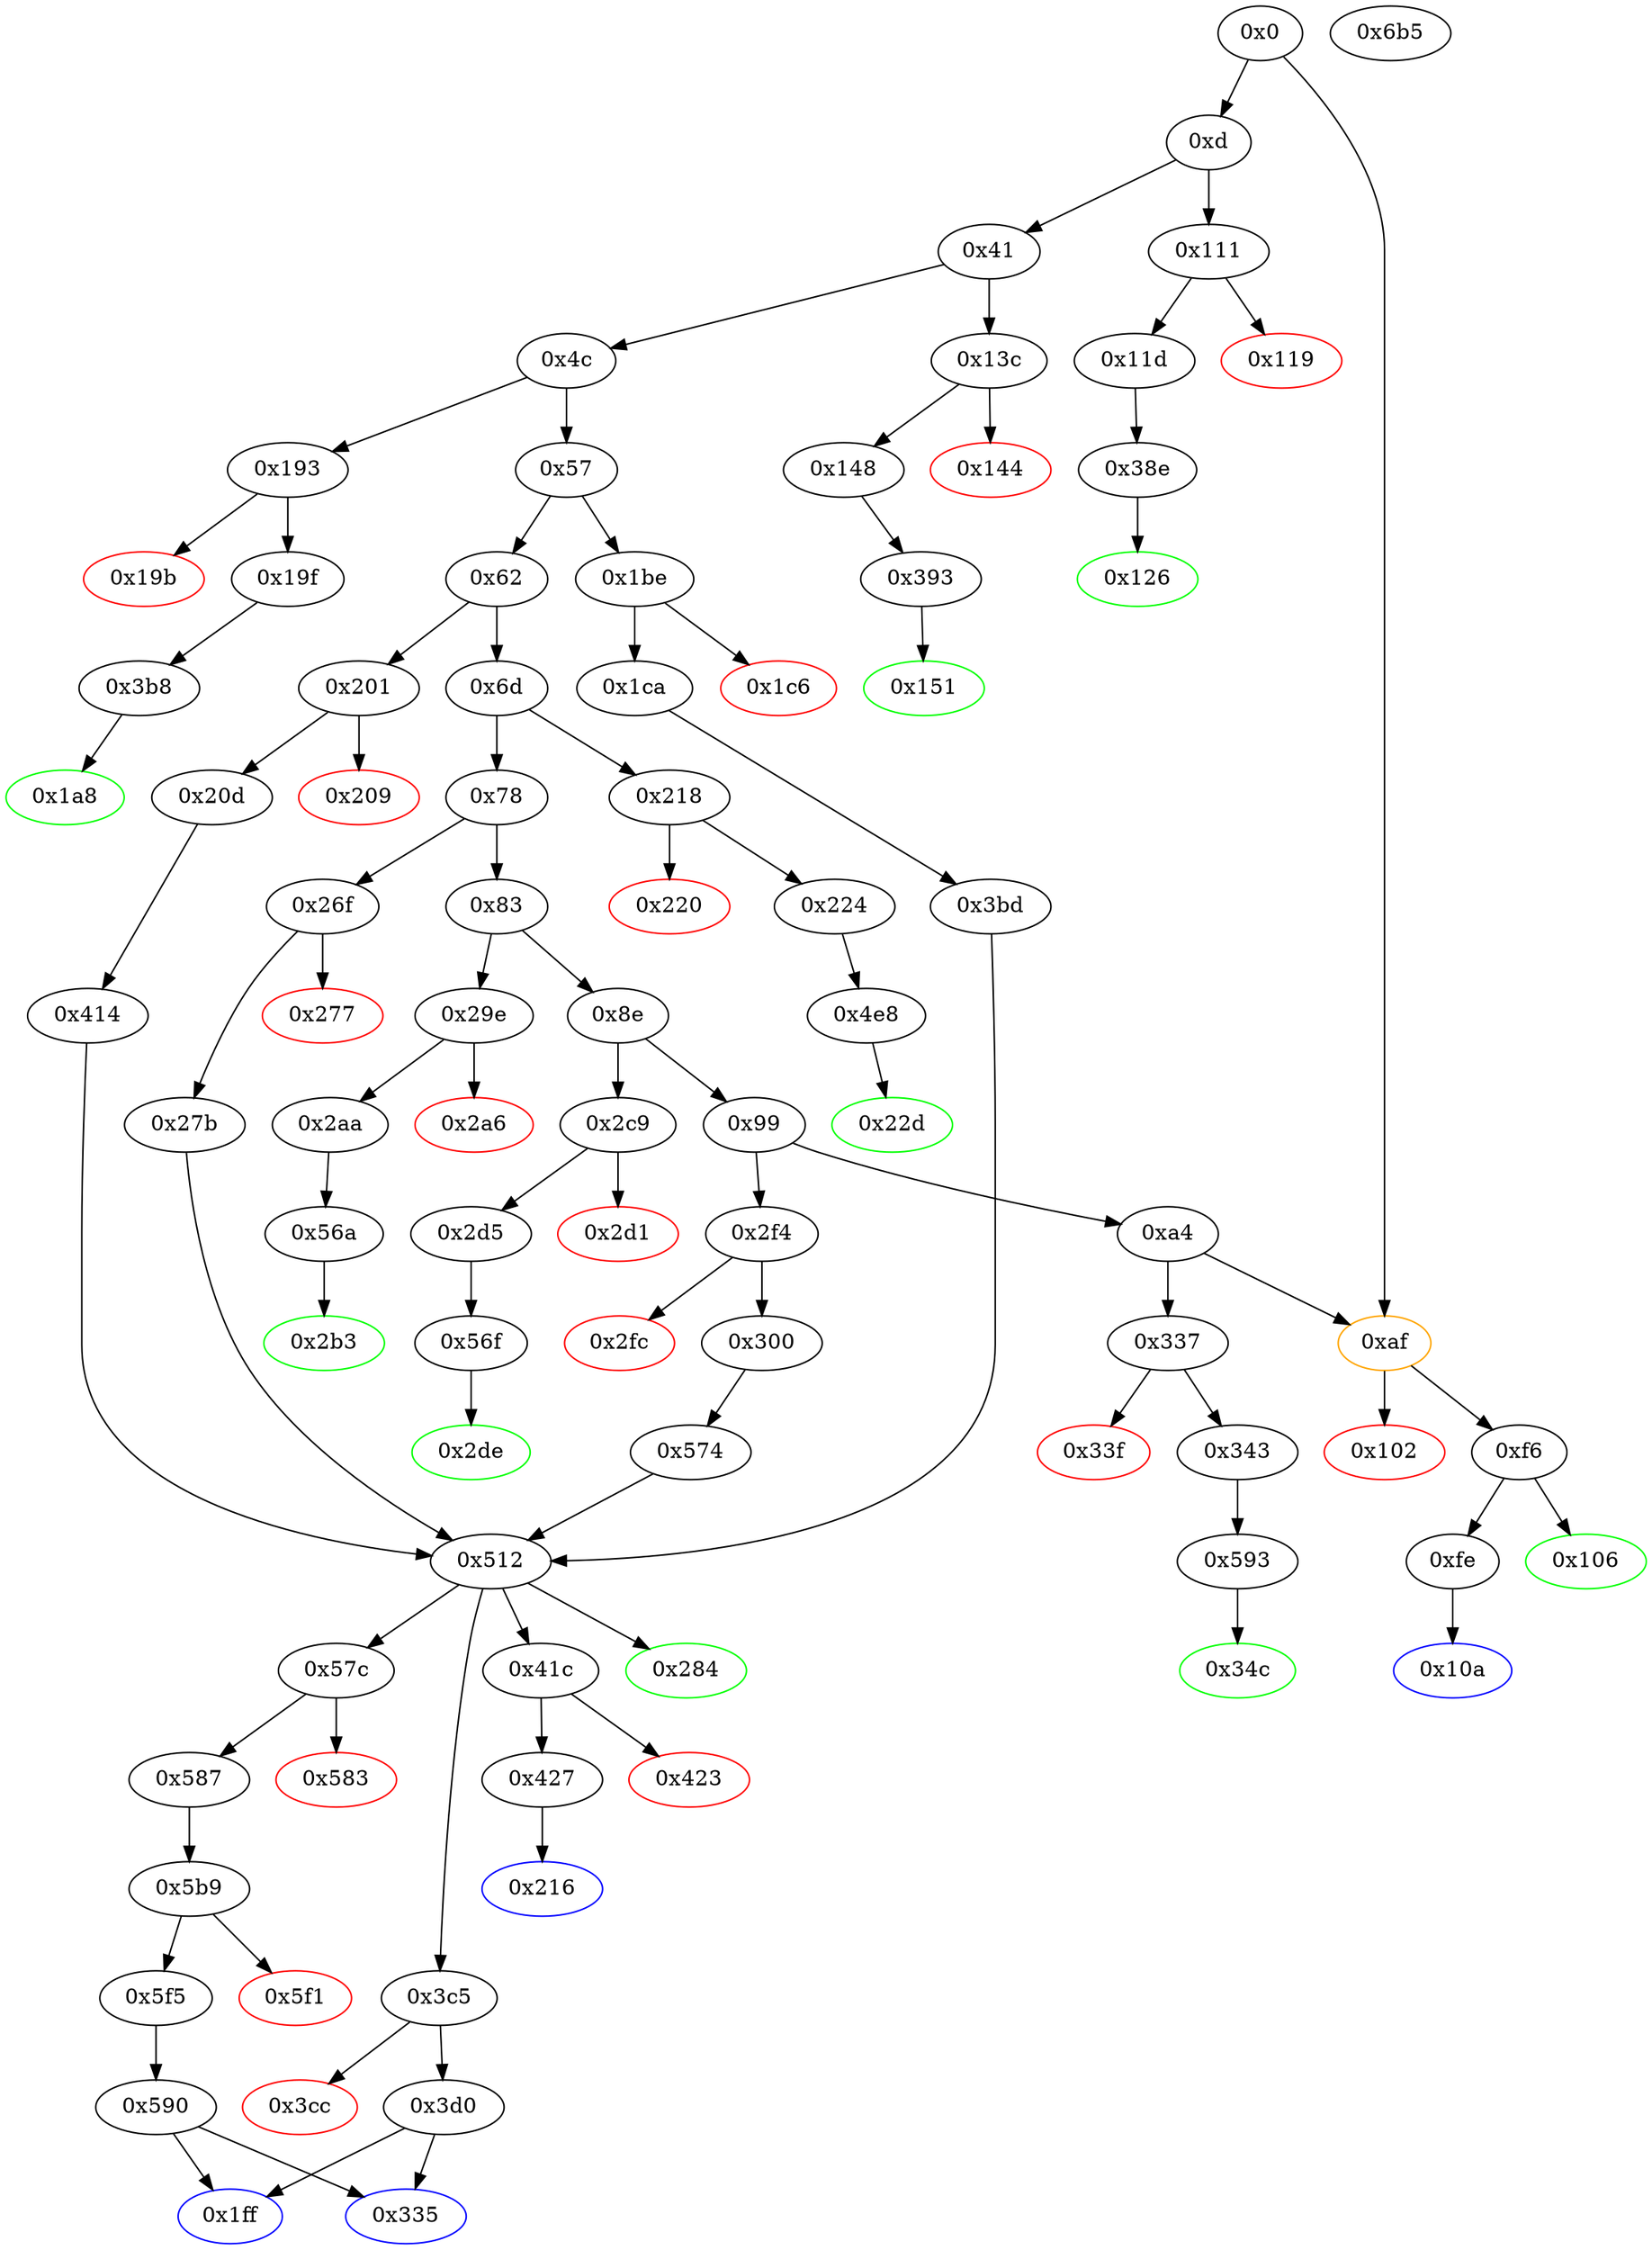 strict digraph "" {
"0x10a" [color=blue, fillcolor=white, id="0x10a", style=filled, tooltip="Block 0x10a\n[0x10a:0x110]\n---\nPredecessors: [0xfe]\nSuccessors: []\n---\n0x10a JUMPDEST\n0x10b POP\n0x10c POP\n0x10d POP\n0x10e POP\n0x10f POP\n0x110 STOP\n---\n0x10a: JUMPDEST \n0x110: STOP \n---\nEntry stack: [V11, V53, V55, V61, V62, V61]\nStack pops: 5\nStack additions: []\nExit stack: [V11]\n\nDef sites:\nV11: {0xd.0x35}\nV53: {0xaf.0xd4}\nV55: {0xaf.0xd9}\nV61: {0xaf.0xe6}\nV62: {0xaf.0xe7}\nV61: {0xaf.0xe6}\n"];
"0x216" [color=blue, fillcolor=white, id="0x216", style=filled, tooltip="Block 0x216\n[0x216:0x217]\n---\nPredecessors: [0x427]\nSuccessors: []\n---\n0x216 JUMPDEST\n0x217 STOP\n---\n0x216: JUMPDEST \n0x217: STOP \n---\nEntry stack: [V11, S0]\nStack pops: 0\nStack additions: []\nExit stack: [V11, S0]\n\nDef sites:\nV11: {0xd.0x35}\nS0: {0x300.0x302, 0x1ca.0x1cc, 0xd.0x35}\n"];
"0x33f" [color=red, fillcolor=white, id="0x33f", style=filled, tooltip="Block 0x33f\n[0x33f:0x342]\n---\nPredecessors: [0x337]\nSuccessors: []\n---\n0x33f PUSH1 0x0\n0x341 DUP1\n0x342 REVERT\n---\n0x33f: V213 = 0x0\n0x342: REVERT 0x0 0x0\n---\nEntry stack: [V11, V210]\nStack pops: 0\nStack additions: []\nExit stack: [V11, V210]\n\nDef sites:\nV11: {0xd.0x35}\nV210: {0x337.0x338}\n"];
"0x11d" [fillcolor=white, id="0x11d", style=filled, tooltip="Block 0x11d\n[0x11d:0x125]\n---\nPredecessors: [0x111]\nSuccessors: [0x38e]\n---\n0x11d JUMPDEST\n0x11e POP\n0x11f PUSH2 0x126\n0x122 PUSH2 0x38e\n0x125 JUMP\n---\n0x11d: JUMPDEST \n0x11f: V75 = 0x126\n0x122: V76 = 0x38e\n0x125: JUMP 0x38e\n---\nEntry stack: [V11, V71]\nStack pops: 1\nStack additions: [0x126]\nExit stack: [V11, 0x126]\n\nDef sites:\nV11: {0xd.0x35}\nV71: {0x111.0x112}\n"];
"0xf6" [fillcolor=white, id="0xf6", style=filled, tooltip="Block 0xf6\n[0xf6:0xfd]\n---\nPredecessors: [0xaf]\nSuccessors: [0xfe, 0x106]\n---\n0xf6 PUSH1 0x1\n0xf8 DUP2\n0xf9 EQ\n0xfa PUSH2 0x106\n0xfd JUMPI\n---\n0xf6: V67 = 0x1\n0xf9: V68 = EQ V61 0x1\n0xfa: V69 = 0x106\n0xfd: JUMPI 0x106 V68\n---\nEntry stack: [V11, V53, V55, V61, V62, V61]\nStack pops: 1\nStack additions: [S0]\nExit stack: [V11, V53, V55, V61, V62, V61]\n\nDef sites:\nV11: {0xd.0x35}\nV53: {0xaf.0xd4}\nV55: {0xaf.0xd9}\nV61: {0xaf.0xe6}\nV62: {0xaf.0xe7}\nV61: {0xaf.0xe6}\n"];
"0x41" [fillcolor=white, id="0x41", style=filled, tooltip="Block 0x41\n[0x41:0x4b]\n---\nPredecessors: [0xd]\nSuccessors: [0x4c, 0x13c]\n---\n0x41 DUP1\n0x42 PUSH4 0x3a16a72e\n0x47 EQ\n0x48 PUSH2 0x13c\n0x4b JUMPI\n---\n0x42: V15 = 0x3a16a72e\n0x47: V16 = EQ 0x3a16a72e V11\n0x48: V17 = 0x13c\n0x4b: JUMPI 0x13c V16\n---\nEntry stack: [V11]\nStack pops: 1\nStack additions: [S0]\nExit stack: [V11]\n\nDef sites:\nV11: {0xd.0x35}\n"];
"0x224" [fillcolor=white, id="0x224", style=filled, tooltip="Block 0x224\n[0x224:0x22c]\n---\nPredecessors: [0x218]\nSuccessors: [0x4e8]\n---\n0x224 JUMPDEST\n0x225 POP\n0x226 PUSH2 0x22d\n0x229 PUSH2 0x4e8\n0x22c JUMP\n---\n0x224: JUMPDEST \n0x226: V139 = 0x22d\n0x229: V140 = 0x4e8\n0x22c: JUMP 0x4e8\n---\nEntry stack: [V11, V135]\nStack pops: 1\nStack additions: [0x22d]\nExit stack: [V11, 0x22d]\n\nDef sites:\nV11: {0xd.0x35}\nV135: {0x218.0x219}\n"];
"0xaf" [color=orange, fillcolor=white, id="0xaf", style=filled, tooltip="Block 0xaf\n[0xaf:0xf5]\n---\nPredecessors: [0x0, 0xa4]\nSuccessors: [0xf6, 0x102]\n---\n0xaf JUMPDEST\n0xb0 PUSH1 0x0\n0xb2 PUSH1 0x4\n0xb4 PUSH1 0x0\n0xb6 SWAP1\n0xb7 SLOAD\n0xb8 SWAP1\n0xb9 PUSH2 0x100\n0xbc EXP\n0xbd SWAP1\n0xbe DIV\n0xbf PUSH20 0xffffffffffffffffffffffffffffffffffffffff\n0xd4 AND\n0xd5 SWAP1\n0xd6 POP\n0xd7 PUSH1 0x40\n0xd9 MLOAD\n0xda CALLDATASIZE\n0xdb PUSH1 0x0\n0xdd DUP3\n0xde CALLDATACOPY\n0xdf PUSH1 0x0\n0xe1 DUP1\n0xe2 CALLDATASIZE\n0xe3 DUP4\n0xe4 DUP6\n0xe5 GAS\n0xe6 DELEGATECALL\n0xe7 RETURNDATASIZE\n0xe8 DUP1\n0xe9 PUSH1 0x0\n0xeb DUP5\n0xec RETURNDATACOPY\n0xed DUP2\n0xee PUSH1 0x0\n0xf0 DUP2\n0xf1 EQ\n0xf2 PUSH2 0x102\n0xf5 JUMPI\n---\n0xaf: JUMPDEST \n0xb0: V45 = 0x0\n0xb2: V46 = 0x4\n0xb4: V47 = 0x0\n0xb7: V48 = S[0x4]\n0xb9: V49 = 0x100\n0xbc: V50 = EXP 0x100 0x0\n0xbe: V51 = DIV V48 0x1\n0xbf: V52 = 0xffffffffffffffffffffffffffffffffffffffff\n0xd4: V53 = AND 0xffffffffffffffffffffffffffffffffffffffff V51\n0xd7: V54 = 0x40\n0xd9: V55 = M[0x40]\n0xda: V56 = CALLDATASIZE\n0xdb: V57 = 0x0\n0xde: CALLDATACOPY V55 0x0 V56\n0xdf: V58 = 0x0\n0xe2: V59 = CALLDATASIZE\n0xe5: V60 = GAS\n0xe6: V61 = DELEGATECALL V60 V53 V55 V59 0x0 0x0\n0xe7: V62 = RETURNDATASIZE\n0xe9: V63 = 0x0\n0xec: RETURNDATACOPY V55 0x0 V62\n0xee: V64 = 0x0\n0xf1: V65 = EQ V61 0x0\n0xf2: V66 = 0x102\n0xf5: JUMPI 0x102 V65\n---\nEntry stack: [V11]\nStack pops: 0\nStack additions: [V53, V55, V61, V62, V61]\nExit stack: [V11, V53, V55, V61, V62, V61]\n\nDef sites:\nV11: {0xd.0x35}\n"];
"0x590" [fillcolor=white, id="0x590", style=filled, tooltip="Block 0x590\n[0x590:0x592]\n---\nPredecessors: [0x5f5]\nSuccessors: [0x1ff, 0x335]\n---\n0x590 JUMPDEST\n0x591 POP\n0x592 JUMP\n---\n0x590: JUMPDEST \n0x592: JUMP S1\n---\nEntry stack: [V11, S1, S0]\nStack pops: 2\nStack additions: []\nExit stack: [V11]\n\nDef sites:\nV11: {0xd.0x35}\nS1: {0x300.0x302, 0x1ca.0x1cc, 0xd.0x35}\nS0: {0x300.0x325, 0x1ca.0x1ef, 0xd.0x35, 0x20d.0x20f}\n"];
"0x27b" [fillcolor=white, id="0x27b", style=filled, tooltip="Block 0x27b\n[0x27b:0x283]\n---\nPredecessors: [0x26f]\nSuccessors: [0x512]\n---\n0x27b JUMPDEST\n0x27c POP\n0x27d PUSH2 0x284\n0x280 PUSH2 0x512\n0x283 JUMP\n---\n0x27b: JUMPDEST \n0x27d: V156 = 0x284\n0x280: V157 = 0x512\n0x283: JUMP 0x512\n---\nEntry stack: [V11, V152]\nStack pops: 1\nStack additions: [0x284]\nExit stack: [V11, 0x284]\n\nDef sites:\nV11: {0xd.0x35}\nV152: {0x26f.0x270}\n"];
"0x19b" [color=red, fillcolor=white, id="0x19b", style=filled, tooltip="Block 0x19b\n[0x19b:0x19e]\n---\nPredecessors: [0x193]\nSuccessors: []\n---\n0x19b PUSH1 0x0\n0x19d DUP1\n0x19e REVERT\n---\n0x19b: V104 = 0x0\n0x19e: REVERT 0x0 0x0\n---\nEntry stack: [V11, V101]\nStack pops: 0\nStack additions: []\nExit stack: [V11, V101]\n\nDef sites:\nV11: {0xd.0x35}\nV101: {0x193.0x194}\n"];
"0x574" [fillcolor=white, id="0x574", style=filled, tooltip="Block 0x574\n[0x574:0x57b]\n---\nPredecessors: [0x300]\nSuccessors: [0x512]\n---\n0x574 JUMPDEST\n0x575 PUSH2 0x57c\n0x578 PUSH2 0x512\n0x57b JUMP\n---\n0x574: JUMPDEST \n0x575: V320 = 0x57c\n0x578: V321 = 0x512\n0x57b: JUMP 0x512\n---\nEntry stack: [V11, 0x335, V206]\nStack pops: 0\nStack additions: [0x57c]\nExit stack: [V11, 0x335, V206, 0x57c]\n\nDef sites:\nV11: {0xd.0x35}\n0x335: {0x300.0x302}\nV206: {0x300.0x325}\n"];
"0x2d1" [color=red, fillcolor=white, id="0x2d1", style=filled, tooltip="Block 0x2d1\n[0x2d1:0x2d4]\n---\nPredecessors: [0x2c9]\nSuccessors: []\n---\n0x2d1 PUSH1 0x0\n0x2d3 DUP1\n0x2d4 REVERT\n---\n0x2d1: V185 = 0x0\n0x2d4: REVERT 0x0 0x0\n---\nEntry stack: [V11, V182]\nStack pops: 0\nStack additions: []\nExit stack: [V11, V182]\n\nDef sites:\nV11: {0xd.0x35}\nV182: {0x2c9.0x2ca}\n"];
"0xfe" [fillcolor=white, id="0xfe", style=filled, tooltip="Block 0xfe\n[0xfe:0x101]\n---\nPredecessors: [0xf6]\nSuccessors: [0x10a]\n---\n0xfe PUSH2 0x10a\n0x101 JUMP\n---\n0xfe: V70 = 0x10a\n0x101: JUMP 0x10a\n---\nEntry stack: [V11, V53, V55, V61, V62, V61]\nStack pops: 0\nStack additions: []\nExit stack: [V11, V53, V55, V61, V62, V61]\n\nDef sites:\nV11: {0xd.0x35}\nV53: {0xaf.0xd4}\nV55: {0xaf.0xd9}\nV61: {0xaf.0xe6}\nV62: {0xaf.0xe7}\nV61: {0xaf.0xe6}\n"];
"0x4c" [fillcolor=white, id="0x4c", style=filled, tooltip="Block 0x4c\n[0x4c:0x56]\n---\nPredecessors: [0x41]\nSuccessors: [0x57, 0x193]\n---\n0x4c DUP1\n0x4d PUSH4 0x3ab41493\n0x52 EQ\n0x53 PUSH2 0x193\n0x56 JUMPI\n---\n0x4d: V18 = 0x3ab41493\n0x52: V19 = EQ 0x3ab41493 V11\n0x53: V20 = 0x193\n0x56: JUMPI 0x193 V19\n---\nEntry stack: [V11]\nStack pops: 1\nStack additions: [S0]\nExit stack: [V11]\n\nDef sites:\nV11: {0xd.0x35}\n"];
"0x284" [color=green, fillcolor=white, id="0x284", style=filled, tooltip="Block 0x284\n[0x284:0x29d]\n---\nPredecessors: [0x512]\nSuccessors: []\n---\n0x284 JUMPDEST\n0x285 PUSH1 0x40\n0x287 MLOAD\n0x288 DUP1\n0x289 DUP3\n0x28a ISZERO\n0x28b ISZERO\n0x28c ISZERO\n0x28d ISZERO\n0x28e DUP2\n0x28f MSTORE\n0x290 PUSH1 0x20\n0x292 ADD\n0x293 SWAP2\n0x294 POP\n0x295 POP\n0x296 PUSH1 0x40\n0x298 MLOAD\n0x299 DUP1\n0x29a SWAP2\n0x29b SUB\n0x29c SWAP1\n0x29d RETURN\n---\n0x284: JUMPDEST \n0x285: V158 = 0x40\n0x287: V159 = M[0x40]\n0x28a: V160 = ISZERO V317\n0x28b: V161 = ISZERO V160\n0x28c: V162 = ISZERO V161\n0x28d: V163 = ISZERO V162\n0x28f: M[V159] = V163\n0x290: V164 = 0x20\n0x292: V165 = ADD 0x20 V159\n0x296: V166 = 0x40\n0x298: V167 = M[0x40]\n0x29b: V168 = SUB V165 V167\n0x29d: RETURN V167 V168\n---\nEntry stack: [V11, S2, S1, V317]\nStack pops: 1\nStack additions: []\nExit stack: [V11, S2, S1]\n\nDef sites:\nV11: {0xd.0x35}\nS2: {0x300.0x302, 0x1ca.0x1cc, 0xd.0x35}\nS1: {0x300.0x325, 0x1ca.0x1ef, 0xd.0x35, 0x20d.0x20f}\nV317: {0x512.0x565}\n"];
"0x414" [fillcolor=white, id="0x414", style=filled, tooltip="Block 0x414\n[0x414:0x41b]\n---\nPredecessors: [0x20d]\nSuccessors: [0x512]\n---\n0x414 JUMPDEST\n0x415 PUSH2 0x41c\n0x418 PUSH2 0x512\n0x41b JUMP\n---\n0x414: JUMPDEST \n0x415: V255 = 0x41c\n0x418: V256 = 0x512\n0x41b: JUMP 0x512\n---\nEntry stack: [V11, 0x216]\nStack pops: 0\nStack additions: [0x41c]\nExit stack: [V11, 0x216, 0x41c]\n\nDef sites:\nV11: {0xd.0x35}\n0x216: {0x20d.0x20f}\n"];
"0x22d" [color=green, fillcolor=white, id="0x22d", style=filled, tooltip="Block 0x22d\n[0x22d:0x26e]\n---\nPredecessors: [0x4e8]\nSuccessors: []\n---\n0x22d JUMPDEST\n0x22e PUSH1 0x40\n0x230 MLOAD\n0x231 DUP1\n0x232 DUP3\n0x233 PUSH20 0xffffffffffffffffffffffffffffffffffffffff\n0x248 AND\n0x249 PUSH20 0xffffffffffffffffffffffffffffffffffffffff\n0x25e AND\n0x25f DUP2\n0x260 MSTORE\n0x261 PUSH1 0x20\n0x263 ADD\n0x264 SWAP2\n0x265 POP\n0x266 POP\n0x267 PUSH1 0x40\n0x269 MLOAD\n0x26a DUP1\n0x26b SWAP2\n0x26c SUB\n0x26d SWAP1\n0x26e RETURN\n---\n0x22d: JUMPDEST \n0x22e: V141 = 0x40\n0x230: V142 = M[0x40]\n0x233: V143 = 0xffffffffffffffffffffffffffffffffffffffff\n0x248: V144 = AND 0xffffffffffffffffffffffffffffffffffffffff V302\n0x249: V145 = 0xffffffffffffffffffffffffffffffffffffffff\n0x25e: V146 = AND 0xffffffffffffffffffffffffffffffffffffffff V144\n0x260: M[V142] = V146\n0x261: V147 = 0x20\n0x263: V148 = ADD 0x20 V142\n0x267: V149 = 0x40\n0x269: V150 = M[0x40]\n0x26c: V151 = SUB V148 V150\n0x26e: RETURN V150 V151\n---\nEntry stack: [V11, V302]\nStack pops: 1\nStack additions: []\nExit stack: [V11]\n\nDef sites:\nV11: {0xd.0x35}\nV302: {0x4e8.0x50d}\n"];
"0x2c9" [fillcolor=white, id="0x2c9", style=filled, tooltip="Block 0x2c9\n[0x2c9:0x2d0]\n---\nPredecessors: [0x8e]\nSuccessors: [0x2d1, 0x2d5]\n---\n0x2c9 JUMPDEST\n0x2ca CALLVALUE\n0x2cb DUP1\n0x2cc ISZERO\n0x2cd PUSH2 0x2d5\n0x2d0 JUMPI\n---\n0x2c9: JUMPDEST \n0x2ca: V182 = CALLVALUE\n0x2cc: V183 = ISZERO V182\n0x2cd: V184 = 0x2d5\n0x2d0: JUMPI 0x2d5 V183\n---\nEntry stack: [V11]\nStack pops: 0\nStack additions: [V182]\nExit stack: [V11, V182]\n\nDef sites:\nV11: {0xd.0x35}\n"];
"0x6d" [fillcolor=white, id="0x6d", style=filled, tooltip="Block 0x6d\n[0x6d:0x77]\n---\nPredecessors: [0x62]\nSuccessors: [0x78, 0x218]\n---\n0x6d DUP1\n0x6e PUSH4 0x8da5cb5b\n0x73 EQ\n0x74 PUSH2 0x218\n0x77 JUMPI\n---\n0x6e: V27 = 0x8da5cb5b\n0x73: V28 = EQ 0x8da5cb5b V11\n0x74: V29 = 0x218\n0x77: JUMPI 0x218 V28\n---\nEntry stack: [V11]\nStack pops: 1\nStack additions: [S0]\nExit stack: [V11]\n\nDef sites:\nV11: {0xd.0x35}\n"];
"0x57" [fillcolor=white, id="0x57", style=filled, tooltip="Block 0x57\n[0x57:0x61]\n---\nPredecessors: [0x4c]\nSuccessors: [0x62, 0x1be]\n---\n0x57 DUP1\n0x58 PUSH4 0x477bddaa\n0x5d EQ\n0x5e PUSH2 0x1be\n0x61 JUMPI\n---\n0x58: V21 = 0x477bddaa\n0x5d: V22 = EQ 0x477bddaa V11\n0x5e: V23 = 0x1be\n0x61: JUMPI 0x1be V22\n---\nEntry stack: [V11]\nStack pops: 1\nStack additions: [S0]\nExit stack: [V11]\n\nDef sites:\nV11: {0xd.0x35}\n"];
"0x1ff" [color=blue, fillcolor=white, id="0x1ff", style=filled, tooltip="Block 0x1ff\n[0x1ff:0x200]\n---\nPredecessors: [0x3d0, 0x590]\nSuccessors: []\n---\n0x1ff JUMPDEST\n0x200 STOP\n---\n0x1ff: JUMPDEST \n0x200: STOP \n---\nEntry stack: [V11]\nStack pops: 0\nStack additions: []\nExit stack: [V11]\n\nDef sites:\nV11: {0xd.0x35}\n"];
"0x8e" [fillcolor=white, id="0x8e", style=filled, tooltip="Block 0x8e\n[0x8e:0x98]\n---\nPredecessors: [0x83]\nSuccessors: [0x99, 0x2c9]\n---\n0x8e DUP1\n0x8f PUSH4 0xab80e2b3\n0x94 EQ\n0x95 PUSH2 0x2c9\n0x98 JUMPI\n---\n0x8f: V36 = 0xab80e2b3\n0x94: V37 = EQ 0xab80e2b3 V11\n0x95: V38 = 0x2c9\n0x98: JUMPI 0x2c9 V37\n---\nEntry stack: [V11]\nStack pops: 1\nStack additions: [S0]\nExit stack: [V11]\n\nDef sites:\nV11: {0xd.0x35}\n"];
"0x6b5" [fillcolor=white, id="0x6b5", style=filled, tooltip="Block 0x6b5\n[0x6b5:0x6e0]\n---\nPredecessors: []\nSuccessors: []\n---\n0x6b5 STOP\n0x6b6 LOG1\n0x6b7 PUSH6 0x627a7a723058\n0x6be SHA3\n0x6bf EXTCODECOPY\n0x6c0 MISSING 0xe4\n0x6c1 MISSING 0xe3\n0x6c2 PUSH30 0x488a3f3fe8dff8a9d4e8c3aa0669af4e2b1e8be052b86910ebf06af10029\n---\n0x6b5: STOP \n0x6b6: LOG S0 S1 S2\n0x6b7: V378 = 0x627a7a723058\n0x6be: V379 = SHA3 0x627a7a723058 S3\n0x6bf: EXTCODECOPY V379 S4 S5 S6\n0x6c0: MISSING 0xe4\n0x6c1: MISSING 0xe3\n0x6c2: V380 = 0x488a3f3fe8dff8a9d4e8c3aa0669af4e2b1e8be052b86910ebf06af10029\n---\nEntry stack: []\nStack pops: 0\nStack additions: [0x488a3f3fe8dff8a9d4e8c3aa0669af4e2b1e8be052b86910ebf06af10029]\nExit stack: []\n\nDef sites:\n"];
"0x119" [color=red, fillcolor=white, id="0x119", style=filled, tooltip="Block 0x119\n[0x119:0x11c]\n---\nPredecessors: [0x111]\nSuccessors: []\n---\n0x119 PUSH1 0x0\n0x11b DUP1\n0x11c REVERT\n---\n0x119: V74 = 0x0\n0x11c: REVERT 0x0 0x0\n---\nEntry stack: [V11, V71]\nStack pops: 0\nStack additions: []\nExit stack: [V11, V71]\n\nDef sites:\nV11: {0xd.0x35}\nV71: {0x111.0x112}\n"];
"0x5f1" [color=red, fillcolor=white, id="0x5f1", style=filled, tooltip="Block 0x5f1\n[0x5f1:0x5f4]\n---\nPredecessors: [0x5b9]\nSuccessors: []\n---\n0x5f1 PUSH1 0x0\n0x5f3 DUP1\n0x5f4 REVERT\n---\n0x5f1: V346 = 0x0\n0x5f4: REVERT 0x0 0x0\n---\nEntry stack: [V11, S3, S2, 0x590, S0]\nStack pops: 0\nStack additions: []\nExit stack: [V11, S3, S2, 0x590, S0]\n\nDef sites:\nV11: {0xd.0x35}\nS3: {0x300.0x302, 0x1ca.0x1cc, 0xd.0x35}\nS2: {0x300.0x325, 0x1ca.0x1ef, 0xd.0x35, 0x20d.0x20f}\n0x590: {0x587.0x588}\nS0: {0x300.0x325, 0x1ca.0x1ef, 0xd.0x35, 0x20d.0x20f}\n"];
"0x3c5" [fillcolor=white, id="0x3c5", style=filled, tooltip="Block 0x3c5\n[0x3c5:0x3cb]\n---\nPredecessors: [0x512]\nSuccessors: [0x3cc, 0x3d0]\n---\n0x3c5 JUMPDEST\n0x3c6 ISZERO\n0x3c7 ISZERO\n0x3c8 PUSH2 0x3d0\n0x3cb JUMPI\n---\n0x3c5: JUMPDEST \n0x3c6: V238 = ISZERO V317\n0x3c7: V239 = ISZERO V238\n0x3c8: V240 = 0x3d0\n0x3cb: JUMPI 0x3d0 V239\n---\nEntry stack: [V11, S2, S1, V317]\nStack pops: 1\nStack additions: []\nExit stack: [V11, S2, S1]\n\nDef sites:\nV11: {0xd.0x35}\nS2: {0x300.0x302, 0x1ca.0x1cc, 0xd.0x35}\nS1: {0x300.0x325, 0x1ca.0x1ef, 0xd.0x35, 0x20d.0x20f}\nV317: {0x512.0x565}\n"];
"0x26f" [fillcolor=white, id="0x26f", style=filled, tooltip="Block 0x26f\n[0x26f:0x276]\n---\nPredecessors: [0x78]\nSuccessors: [0x277, 0x27b]\n---\n0x26f JUMPDEST\n0x270 CALLVALUE\n0x271 DUP1\n0x272 ISZERO\n0x273 PUSH2 0x27b\n0x276 JUMPI\n---\n0x26f: JUMPDEST \n0x270: V152 = CALLVALUE\n0x272: V153 = ISZERO V152\n0x273: V154 = 0x27b\n0x276: JUMPI 0x27b V153\n---\nEntry stack: [V11]\nStack pops: 0\nStack additions: [V152]\nExit stack: [V11, V152]\n\nDef sites:\nV11: {0xd.0x35}\n"];
"0x83" [fillcolor=white, id="0x83", style=filled, tooltip="Block 0x83\n[0x83:0x8d]\n---\nPredecessors: [0x78]\nSuccessors: [0x8e, 0x29e]\n---\n0x83 DUP1\n0x84 PUSH4 0x9cbba816\n0x89 EQ\n0x8a PUSH2 0x29e\n0x8d JUMPI\n---\n0x84: V33 = 0x9cbba816\n0x89: V34 = EQ 0x9cbba816 V11\n0x8a: V35 = 0x29e\n0x8d: JUMPI 0x29e V34\n---\nEntry stack: [V11]\nStack pops: 1\nStack additions: [S0]\nExit stack: [V11]\n\nDef sites:\nV11: {0xd.0x35}\n"];
"0x5b9" [fillcolor=white, id="0x5b9", style=filled, tooltip="Block 0x5b9\n[0x5b9:0x5f0]\n---\nPredecessors: [0x587]\nSuccessors: [0x5f1, 0x5f5]\n---\n0x5b9 JUMPDEST\n0x5ba PUSH1 0x0\n0x5bc PUSH20 0xffffffffffffffffffffffffffffffffffffffff\n0x5d1 AND\n0x5d2 DUP2\n0x5d3 PUSH20 0xffffffffffffffffffffffffffffffffffffffff\n0x5e8 AND\n0x5e9 EQ\n0x5ea ISZERO\n0x5eb ISZERO\n0x5ec ISZERO\n0x5ed PUSH2 0x5f5\n0x5f0 JUMPI\n---\n0x5b9: JUMPDEST \n0x5ba: V336 = 0x0\n0x5bc: V337 = 0xffffffffffffffffffffffffffffffffffffffff\n0x5d1: V338 = AND 0xffffffffffffffffffffffffffffffffffffffff 0x0\n0x5d3: V339 = 0xffffffffffffffffffffffffffffffffffffffff\n0x5e8: V340 = AND 0xffffffffffffffffffffffffffffffffffffffff S0\n0x5e9: V341 = EQ V340 0x0\n0x5ea: V342 = ISZERO V341\n0x5eb: V343 = ISZERO V342\n0x5ec: V344 = ISZERO V343\n0x5ed: V345 = 0x5f5\n0x5f0: JUMPI 0x5f5 V344\n---\nEntry stack: [V11, S3, S2, 0x590, S0]\nStack pops: 1\nStack additions: [S0]\nExit stack: [V11, S3, S2, 0x590, S0]\n\nDef sites:\nV11: {0xd.0x35}\nS3: {0x300.0x302, 0x1ca.0x1cc, 0xd.0x35}\nS2: {0x300.0x325, 0x1ca.0x1ef, 0xd.0x35, 0x20d.0x20f}\n0x590: {0x587.0x588}\nS0: {0x300.0x325, 0x1ca.0x1ef, 0xd.0x35, 0x20d.0x20f}\n"];
"0x193" [fillcolor=white, id="0x193", style=filled, tooltip="Block 0x193\n[0x193:0x19a]\n---\nPredecessors: [0x4c]\nSuccessors: [0x19b, 0x19f]\n---\n0x193 JUMPDEST\n0x194 CALLVALUE\n0x195 DUP1\n0x196 ISZERO\n0x197 PUSH2 0x19f\n0x19a JUMPI\n---\n0x193: JUMPDEST \n0x194: V101 = CALLVALUE\n0x196: V102 = ISZERO V101\n0x197: V103 = 0x19f\n0x19a: JUMPI 0x19f V102\n---\nEntry stack: [V11]\nStack pops: 0\nStack additions: [V101]\nExit stack: [V11, V101]\n\nDef sites:\nV11: {0xd.0x35}\n"];
"0x218" [fillcolor=white, id="0x218", style=filled, tooltip="Block 0x218\n[0x218:0x21f]\n---\nPredecessors: [0x6d]\nSuccessors: [0x220, 0x224]\n---\n0x218 JUMPDEST\n0x219 CALLVALUE\n0x21a DUP1\n0x21b ISZERO\n0x21c PUSH2 0x224\n0x21f JUMPI\n---\n0x218: JUMPDEST \n0x219: V135 = CALLVALUE\n0x21b: V136 = ISZERO V135\n0x21c: V137 = 0x224\n0x21f: JUMPI 0x224 V136\n---\nEntry stack: [V11]\nStack pops: 0\nStack additions: [V135]\nExit stack: [V11, V135]\n\nDef sites:\nV11: {0xd.0x35}\n"];
"0x2de" [color=green, fillcolor=white, id="0x2de", style=filled, tooltip="Block 0x2de\n[0x2de:0x2f3]\n---\nPredecessors: [0x56f]\nSuccessors: []\n---\n0x2de JUMPDEST\n0x2df PUSH1 0x40\n0x2e1 MLOAD\n0x2e2 DUP1\n0x2e3 DUP3\n0x2e4 DUP2\n0x2e5 MSTORE\n0x2e6 PUSH1 0x20\n0x2e8 ADD\n0x2e9 SWAP2\n0x2ea POP\n0x2eb POP\n0x2ec PUSH1 0x40\n0x2ee MLOAD\n0x2ef DUP1\n0x2f0 SWAP2\n0x2f1 SUB\n0x2f2 SWAP1\n0x2f3 RETURN\n---\n0x2de: JUMPDEST \n0x2df: V188 = 0x40\n0x2e1: V189 = M[0x40]\n0x2e5: M[V189] = 0x3\n0x2e6: V190 = 0x20\n0x2e8: V191 = ADD 0x20 V189\n0x2ec: V192 = 0x40\n0x2ee: V193 = M[0x40]\n0x2f1: V194 = SUB V191 V193\n0x2f3: RETURN V193 V194\n---\nEntry stack: [V11, 0x2de, 0x3]\nStack pops: 1\nStack additions: []\nExit stack: [V11, 0x2de]\n\nDef sites:\nV11: {0xd.0x35}\n0x2de: {0x2d5.0x2d7}\n0x3: {0x56f.0x570}\n"];
"0x34c" [color=green, fillcolor=white, id="0x34c", style=filled, tooltip="Block 0x34c\n[0x34c:0x38d]\n---\nPredecessors: [0x593]\nSuccessors: []\n---\n0x34c JUMPDEST\n0x34d PUSH1 0x40\n0x34f MLOAD\n0x350 DUP1\n0x351 DUP3\n0x352 PUSH20 0xffffffffffffffffffffffffffffffffffffffff\n0x367 AND\n0x368 PUSH20 0xffffffffffffffffffffffffffffffffffffffff\n0x37d AND\n0x37e DUP2\n0x37f MSTORE\n0x380 PUSH1 0x20\n0x382 ADD\n0x383 SWAP2\n0x384 POP\n0x385 POP\n0x386 PUSH1 0x40\n0x388 MLOAD\n0x389 DUP1\n0x38a SWAP2\n0x38b SUB\n0x38c SWAP1\n0x38d RETURN\n---\n0x34c: JUMPDEST \n0x34d: V216 = 0x40\n0x34f: V217 = M[0x40]\n0x352: V218 = 0xffffffffffffffffffffffffffffffffffffffff\n0x367: V219 = AND 0xffffffffffffffffffffffffffffffffffffffff V335\n0x368: V220 = 0xffffffffffffffffffffffffffffffffffffffff\n0x37d: V221 = AND 0xffffffffffffffffffffffffffffffffffffffff V219\n0x37f: M[V217] = V221\n0x380: V222 = 0x20\n0x382: V223 = ADD 0x20 V217\n0x386: V224 = 0x40\n0x388: V225 = M[0x40]\n0x38b: V226 = SUB V223 V225\n0x38d: RETURN V225 V226\n---\nEntry stack: [V11, 0x34c, V335]\nStack pops: 1\nStack additions: []\nExit stack: [V11, 0x34c]\n\nDef sites:\nV11: {0xd.0x35}\n0x34c: {0x343.0x345}\nV335: {0x593.0x5b6}\n"];
"0x78" [fillcolor=white, id="0x78", style=filled, tooltip="Block 0x78\n[0x78:0x82]\n---\nPredecessors: [0x6d]\nSuccessors: [0x83, 0x26f]\n---\n0x78 DUP1\n0x79 PUSH4 0x8f32d59b\n0x7e EQ\n0x7f PUSH2 0x26f\n0x82 JUMPI\n---\n0x79: V30 = 0x8f32d59b\n0x7e: V31 = EQ 0x8f32d59b V11\n0x7f: V32 = 0x26f\n0x82: JUMPI 0x26f V31\n---\nEntry stack: [V11]\nStack pops: 1\nStack additions: [S0]\nExit stack: [V11]\n\nDef sites:\nV11: {0xd.0x35}\n"];
"0xd" [fillcolor=white, id="0xd", style=filled, tooltip="Block 0xd\n[0xd:0x40]\n---\nPredecessors: [0x0]\nSuccessors: [0x41, 0x111]\n---\n0xd PUSH1 0x0\n0xf CALLDATALOAD\n0x10 PUSH29 0x100000000000000000000000000000000000000000000000000000000\n0x2e SWAP1\n0x2f DIV\n0x30 PUSH4 0xffffffff\n0x35 AND\n0x36 DUP1\n0x37 PUSH4 0xb63c855\n0x3c EQ\n0x3d PUSH2 0x111\n0x40 JUMPI\n---\n0xd: V6 = 0x0\n0xf: V7 = CALLDATALOAD 0x0\n0x10: V8 = 0x100000000000000000000000000000000000000000000000000000000\n0x2f: V9 = DIV V7 0x100000000000000000000000000000000000000000000000000000000\n0x30: V10 = 0xffffffff\n0x35: V11 = AND 0xffffffff V9\n0x37: V12 = 0xb63c855\n0x3c: V13 = EQ 0xb63c855 V11\n0x3d: V14 = 0x111\n0x40: JUMPI 0x111 V13\n---\nEntry stack: []\nStack pops: 0\nStack additions: [V11]\nExit stack: [V11]\n\nDef sites:\n"];
"0x106" [color=green, fillcolor=white, id="0x106", style=filled, tooltip="Block 0x106\n[0x106:0x109]\n---\nPredecessors: [0xf6]\nSuccessors: []\n---\n0x106 JUMPDEST\n0x107 DUP2\n0x108 DUP5\n0x109 RETURN\n---\n0x106: JUMPDEST \n0x109: RETURN V55 V62\n---\nEntry stack: [V11, V53, V55, V61, V62, V61]\nStack pops: 4\nStack additions: [S3, S2, S1, S0]\nExit stack: [V11, V53, V55, V61, V62, V61]\n\nDef sites:\nV11: {0xd.0x35}\nV53: {0xaf.0xd4}\nV55: {0xaf.0xd9}\nV61: {0xaf.0xe6}\nV62: {0xaf.0xe7}\nV61: {0xaf.0xe6}\n"];
"0x3b8" [fillcolor=white, id="0x3b8", style=filled, tooltip="Block 0x3b8\n[0x3b8:0x3bc]\n---\nPredecessors: [0x19f]\nSuccessors: [0x1a8]\n---\n0x3b8 JUMPDEST\n0x3b9 PUSH1 0x1\n0x3bb DUP2\n0x3bc JUMP\n---\n0x3b8: JUMPDEST \n0x3b9: V235 = 0x1\n0x3bc: JUMP 0x1a8\n---\nEntry stack: [V11, 0x1a8]\nStack pops: 1\nStack additions: [S0, 0x1]\nExit stack: [V11, 0x1a8, 0x1]\n\nDef sites:\nV11: {0xd.0x35}\n0x1a8: {0x19f.0x1a1}\n"];
"0x3cc" [color=red, fillcolor=white, id="0x3cc", style=filled, tooltip="Block 0x3cc\n[0x3cc:0x3cf]\n---\nPredecessors: [0x3c5]\nSuccessors: []\n---\n0x3cc PUSH1 0x0\n0x3ce DUP1\n0x3cf REVERT\n---\n0x3cc: V241 = 0x0\n0x3cf: REVERT 0x0 0x0\n---\nEntry stack: [V11, S1, S0]\nStack pops: 0\nStack additions: []\nExit stack: [V11, S1, S0]\n\nDef sites:\nV11: {0xd.0x35}\nS1: {0x300.0x302, 0x1ca.0x1cc, 0xd.0x35}\nS0: {0x300.0x325, 0x1ca.0x1ef, 0xd.0x35, 0x20d.0x20f}\n"];
"0x19f" [fillcolor=white, id="0x19f", style=filled, tooltip="Block 0x19f\n[0x19f:0x1a7]\n---\nPredecessors: [0x193]\nSuccessors: [0x3b8]\n---\n0x19f JUMPDEST\n0x1a0 POP\n0x1a1 PUSH2 0x1a8\n0x1a4 PUSH2 0x3b8\n0x1a7 JUMP\n---\n0x19f: JUMPDEST \n0x1a1: V105 = 0x1a8\n0x1a4: V106 = 0x3b8\n0x1a7: JUMP 0x3b8\n---\nEntry stack: [V11, V101]\nStack pops: 1\nStack additions: [0x1a8]\nExit stack: [V11, 0x1a8]\n\nDef sites:\nV11: {0xd.0x35}\nV101: {0x193.0x194}\n"];
"0x343" [fillcolor=white, id="0x343", style=filled, tooltip="Block 0x343\n[0x343:0x34b]\n---\nPredecessors: [0x337]\nSuccessors: [0x593]\n---\n0x343 JUMPDEST\n0x344 POP\n0x345 PUSH2 0x34c\n0x348 PUSH2 0x593\n0x34b JUMP\n---\n0x343: JUMPDEST \n0x345: V214 = 0x34c\n0x348: V215 = 0x593\n0x34b: JUMP 0x593\n---\nEntry stack: [V11, V210]\nStack pops: 1\nStack additions: [0x34c]\nExit stack: [V11, 0x34c]\n\nDef sites:\nV11: {0xd.0x35}\nV210: {0x337.0x338}\n"];
"0x277" [color=red, fillcolor=white, id="0x277", style=filled, tooltip="Block 0x277\n[0x277:0x27a]\n---\nPredecessors: [0x26f]\nSuccessors: []\n---\n0x277 PUSH1 0x0\n0x279 DUP1\n0x27a REVERT\n---\n0x277: V155 = 0x0\n0x27a: REVERT 0x0 0x0\n---\nEntry stack: [V11, V152]\nStack pops: 0\nStack additions: []\nExit stack: [V11, V152]\n\nDef sites:\nV11: {0xd.0x35}\nV152: {0x26f.0x270}\n"];
"0x2d5" [fillcolor=white, id="0x2d5", style=filled, tooltip="Block 0x2d5\n[0x2d5:0x2dd]\n---\nPredecessors: [0x2c9]\nSuccessors: [0x56f]\n---\n0x2d5 JUMPDEST\n0x2d6 POP\n0x2d7 PUSH2 0x2de\n0x2da PUSH2 0x56f\n0x2dd JUMP\n---\n0x2d5: JUMPDEST \n0x2d7: V186 = 0x2de\n0x2da: V187 = 0x56f\n0x2dd: JUMP 0x56f\n---\nEntry stack: [V11, V182]\nStack pops: 1\nStack additions: [0x2de]\nExit stack: [V11, 0x2de]\n\nDef sites:\nV11: {0xd.0x35}\nV182: {0x2c9.0x2ca}\n"];
"0x2a6" [color=red, fillcolor=white, id="0x2a6", style=filled, tooltip="Block 0x2a6\n[0x2a6:0x2a9]\n---\nPredecessors: [0x29e]\nSuccessors: []\n---\n0x2a6 PUSH1 0x0\n0x2a8 DUP1\n0x2a9 REVERT\n---\n0x2a6: V172 = 0x0\n0x2a9: REVERT 0x0 0x0\n---\nEntry stack: [V11, V169]\nStack pops: 0\nStack additions: []\nExit stack: [V11, V169]\n\nDef sites:\nV11: {0xd.0x35}\nV169: {0x29e.0x29f}\n"];
"0x583" [color=red, fillcolor=white, id="0x583", style=filled, tooltip="Block 0x583\n[0x583:0x586]\n---\nPredecessors: [0x57c]\nSuccessors: []\n---\n0x583 PUSH1 0x0\n0x585 DUP1\n0x586 REVERT\n---\n0x583: V325 = 0x0\n0x586: REVERT 0x0 0x0\n---\nEntry stack: [V11, S1, S0]\nStack pops: 0\nStack additions: []\nExit stack: [V11, S1, S0]\n\nDef sites:\nV11: {0xd.0x35}\nS1: {0x300.0x302, 0x1ca.0x1cc, 0xd.0x35}\nS0: {0x300.0x325, 0x1ca.0x1ef, 0xd.0x35, 0x20d.0x20f}\n"];
"0x393" [fillcolor=white, id="0x393", style=filled, tooltip="Block 0x393\n[0x393:0x3b7]\n---\nPredecessors: [0x148]\nSuccessors: [0x151]\n---\n0x393 JUMPDEST\n0x394 PUSH1 0x0\n0x396 DUP1\n0x397 SWAP1\n0x398 SLOAD\n0x399 SWAP1\n0x39a PUSH2 0x100\n0x39d EXP\n0x39e SWAP1\n0x39f DIV\n0x3a0 PUSH20 0xffffffffffffffffffffffffffffffffffffffff\n0x3b5 AND\n0x3b6 DUP2\n0x3b7 JUMP\n---\n0x393: JUMPDEST \n0x394: V228 = 0x0\n0x398: V229 = S[0x0]\n0x39a: V230 = 0x100\n0x39d: V231 = EXP 0x100 0x0\n0x39f: V232 = DIV V229 0x1\n0x3a0: V233 = 0xffffffffffffffffffffffffffffffffffffffff\n0x3b5: V234 = AND 0xffffffffffffffffffffffffffffffffffffffff V232\n0x3b7: JUMP 0x151\n---\nEntry stack: [V11, 0x151]\nStack pops: 1\nStack additions: [S0, V234]\nExit stack: [V11, 0x151, V234]\n\nDef sites:\nV11: {0xd.0x35}\n0x151: {0x148.0x14a}\n"];
"0x5f5" [fillcolor=white, id="0x5f5", style=filled, tooltip="Block 0x5f5\n[0x5f5:0x6b4]\n---\nPredecessors: [0x5b9]\nSuccessors: [0x590]\n---\n0x5f5 JUMPDEST\n0x5f6 DUP1\n0x5f7 PUSH20 0xffffffffffffffffffffffffffffffffffffffff\n0x60c AND\n0x60d PUSH1 0x3\n0x60f PUSH1 0x0\n0x611 SWAP1\n0x612 SLOAD\n0x613 SWAP1\n0x614 PUSH2 0x100\n0x617 EXP\n0x618 SWAP1\n0x619 DIV\n0x61a PUSH20 0xffffffffffffffffffffffffffffffffffffffff\n0x62f AND\n0x630 PUSH20 0xffffffffffffffffffffffffffffffffffffffff\n0x645 AND\n0x646 PUSH32 0x8be0079c531659141344cd1fd0a4f28419497f9722a3daafe3b4186f6b6457e0\n0x667 PUSH1 0x40\n0x669 MLOAD\n0x66a PUSH1 0x40\n0x66c MLOAD\n0x66d DUP1\n0x66e SWAP2\n0x66f SUB\n0x670 SWAP1\n0x671 LOG3\n0x672 DUP1\n0x673 PUSH1 0x3\n0x675 PUSH1 0x0\n0x677 PUSH2 0x100\n0x67a EXP\n0x67b DUP2\n0x67c SLOAD\n0x67d DUP2\n0x67e PUSH20 0xffffffffffffffffffffffffffffffffffffffff\n0x693 MUL\n0x694 NOT\n0x695 AND\n0x696 SWAP1\n0x697 DUP4\n0x698 PUSH20 0xffffffffffffffffffffffffffffffffffffffff\n0x6ad AND\n0x6ae MUL\n0x6af OR\n0x6b0 SWAP1\n0x6b1 SSTORE\n0x6b2 POP\n0x6b3 POP\n0x6b4 JUMP\n---\n0x5f5: JUMPDEST \n0x5f7: V347 = 0xffffffffffffffffffffffffffffffffffffffff\n0x60c: V348 = AND 0xffffffffffffffffffffffffffffffffffffffff S0\n0x60d: V349 = 0x3\n0x60f: V350 = 0x0\n0x612: V351 = S[0x3]\n0x614: V352 = 0x100\n0x617: V353 = EXP 0x100 0x0\n0x619: V354 = DIV V351 0x1\n0x61a: V355 = 0xffffffffffffffffffffffffffffffffffffffff\n0x62f: V356 = AND 0xffffffffffffffffffffffffffffffffffffffff V354\n0x630: V357 = 0xffffffffffffffffffffffffffffffffffffffff\n0x645: V358 = AND 0xffffffffffffffffffffffffffffffffffffffff V356\n0x646: V359 = 0x8be0079c531659141344cd1fd0a4f28419497f9722a3daafe3b4186f6b6457e0\n0x667: V360 = 0x40\n0x669: V361 = M[0x40]\n0x66a: V362 = 0x40\n0x66c: V363 = M[0x40]\n0x66f: V364 = SUB V361 V363\n0x671: LOG V363 V364 0x8be0079c531659141344cd1fd0a4f28419497f9722a3daafe3b4186f6b6457e0 V358 V348\n0x673: V365 = 0x3\n0x675: V366 = 0x0\n0x677: V367 = 0x100\n0x67a: V368 = EXP 0x100 0x0\n0x67c: V369 = S[0x3]\n0x67e: V370 = 0xffffffffffffffffffffffffffffffffffffffff\n0x693: V371 = MUL 0xffffffffffffffffffffffffffffffffffffffff 0x1\n0x694: V372 = NOT 0xffffffffffffffffffffffffffffffffffffffff\n0x695: V373 = AND 0xffffffffffffffffffffffff0000000000000000000000000000000000000000 V369\n0x698: V374 = 0xffffffffffffffffffffffffffffffffffffffff\n0x6ad: V375 = AND 0xffffffffffffffffffffffffffffffffffffffff S0\n0x6ae: V376 = MUL V375 0x1\n0x6af: V377 = OR V376 V373\n0x6b1: S[0x3] = V377\n0x6b4: JUMP 0x590\n---\nEntry stack: [V11, S3, S2, 0x590, S0]\nStack pops: 2\nStack additions: []\nExit stack: [V11, S3, S2]\n\nDef sites:\nV11: {0xd.0x35}\nS3: {0x300.0x302, 0x1ca.0x1cc, 0xd.0x35}\nS2: {0x300.0x325, 0x1ca.0x1ef, 0xd.0x35, 0x20d.0x20f}\n0x590: {0x587.0x588}\nS0: {0x300.0x325, 0x1ca.0x1ef, 0xd.0x35, 0x20d.0x20f}\n"];
"0x1c6" [color=red, fillcolor=white, id="0x1c6", style=filled, tooltip="Block 0x1c6\n[0x1c6:0x1c9]\n---\nPredecessors: [0x1be]\nSuccessors: []\n---\n0x1c6 PUSH1 0x0\n0x1c8 DUP1\n0x1c9 REVERT\n---\n0x1c6: V117 = 0x0\n0x1c9: REVERT 0x0 0x0\n---\nEntry stack: [V11, V114]\nStack pops: 0\nStack additions: []\nExit stack: [V11, V114]\n\nDef sites:\nV11: {0xd.0x35}\nV114: {0x1be.0x1bf}\n"];
"0x201" [fillcolor=white, id="0x201", style=filled, tooltip="Block 0x201\n[0x201:0x208]\n---\nPredecessors: [0x62]\nSuccessors: [0x209, 0x20d]\n---\n0x201 JUMPDEST\n0x202 CALLVALUE\n0x203 DUP1\n0x204 ISZERO\n0x205 PUSH2 0x20d\n0x208 JUMPI\n---\n0x201: JUMPDEST \n0x202: V129 = CALLVALUE\n0x204: V130 = ISZERO V129\n0x205: V131 = 0x20d\n0x208: JUMPI 0x20d V130\n---\nEntry stack: [V11]\nStack pops: 0\nStack additions: [V129]\nExit stack: [V11, V129]\n\nDef sites:\nV11: {0xd.0x35}\n"];
"0x56a" [fillcolor=white, id="0x56a", style=filled, tooltip="Block 0x56a\n[0x56a:0x56e]\n---\nPredecessors: [0x2aa]\nSuccessors: [0x2b3]\n---\n0x56a JUMPDEST\n0x56b PUSH1 0x4\n0x56d DUP2\n0x56e JUMP\n---\n0x56a: JUMPDEST \n0x56b: V318 = 0x4\n0x56e: JUMP 0x2b3\n---\nEntry stack: [V11, 0x2b3]\nStack pops: 1\nStack additions: [S0, 0x4]\nExit stack: [V11, 0x2b3, 0x4]\n\nDef sites:\nV11: {0xd.0x35}\n0x2b3: {0x2aa.0x2ac}\n"];
"0x144" [color=red, fillcolor=white, id="0x144", style=filled, tooltip="Block 0x144\n[0x144:0x147]\n---\nPredecessors: [0x13c]\nSuccessors: []\n---\n0x144 PUSH1 0x0\n0x146 DUP1\n0x147 REVERT\n---\n0x144: V87 = 0x0\n0x147: REVERT 0x0 0x0\n---\nEntry stack: [V11, V84]\nStack pops: 0\nStack additions: []\nExit stack: [V11, V84]\n\nDef sites:\nV11: {0xd.0x35}\nV84: {0x13c.0x13d}\n"];
"0x102" [color=red, fillcolor=white, id="0x102", style=filled, tooltip="Block 0x102\n[0x102:0x105]\n---\nPredecessors: [0xaf]\nSuccessors: []\n---\n0x102 JUMPDEST\n0x103 DUP2\n0x104 DUP5\n0x105 REVERT\n---\n0x102: JUMPDEST \n0x105: REVERT V55 V62\n---\nEntry stack: [V11, V53, V55, V61, V62, V61]\nStack pops: 4\nStack additions: [S3, S2, S1, S0]\nExit stack: [V11, V53, V55, V61, V62, V61]\n\nDef sites:\nV11: {0xd.0x35}\nV53: {0xaf.0xd4}\nV55: {0xaf.0xd9}\nV61: {0xaf.0xe6}\nV62: {0xaf.0xe7}\nV61: {0xaf.0xe6}\n"];
"0x20d" [fillcolor=white, id="0x20d", style=filled, tooltip="Block 0x20d\n[0x20d:0x215]\n---\nPredecessors: [0x201]\nSuccessors: [0x414]\n---\n0x20d JUMPDEST\n0x20e POP\n0x20f PUSH2 0x216\n0x212 PUSH2 0x414\n0x215 JUMP\n---\n0x20d: JUMPDEST \n0x20f: V133 = 0x216\n0x212: V134 = 0x414\n0x215: JUMP 0x414\n---\nEntry stack: [V11, V129]\nStack pops: 1\nStack additions: [0x216]\nExit stack: [V11, 0x216]\n\nDef sites:\nV11: {0xd.0x35}\nV129: {0x201.0x202}\n"];
"0x335" [color=blue, fillcolor=white, id="0x335", style=filled, tooltip="Block 0x335\n[0x335:0x336]\n---\nPredecessors: [0x3d0, 0x590]\nSuccessors: []\n---\n0x335 JUMPDEST\n0x336 STOP\n---\n0x335: JUMPDEST \n0x336: STOP \n---\nEntry stack: [V11]\nStack pops: 0\nStack additions: []\nExit stack: [V11]\n\nDef sites:\nV11: {0xd.0x35}\n"];
"0x3bd" [fillcolor=white, id="0x3bd", style=filled, tooltip="Block 0x3bd\n[0x3bd:0x3c4]\n---\nPredecessors: [0x1ca]\nSuccessors: [0x512]\n---\n0x3bd JUMPDEST\n0x3be PUSH2 0x3c5\n0x3c1 PUSH2 0x512\n0x3c4 JUMP\n---\n0x3bd: JUMPDEST \n0x3be: V236 = 0x3c5\n0x3c1: V237 = 0x512\n0x3c4: JUMP 0x512\n---\nEntry stack: [V11, 0x1ff, V125]\nStack pops: 0\nStack additions: [0x3c5]\nExit stack: [V11, 0x1ff, V125, 0x3c5]\n\nDef sites:\nV11: {0xd.0x35}\n0x1ff: {0x1ca.0x1cc}\nV125: {0x1ca.0x1ef}\n"];
"0x1ca" [fillcolor=white, id="0x1ca", style=filled, tooltip="Block 0x1ca\n[0x1ca:0x1fe]\n---\nPredecessors: [0x1be]\nSuccessors: [0x3bd]\n---\n0x1ca JUMPDEST\n0x1cb POP\n0x1cc PUSH2 0x1ff\n0x1cf PUSH1 0x4\n0x1d1 DUP1\n0x1d2 CALLDATASIZE\n0x1d3 SUB\n0x1d4 DUP2\n0x1d5 ADD\n0x1d6 SWAP1\n0x1d7 DUP1\n0x1d8 DUP1\n0x1d9 CALLDATALOAD\n0x1da PUSH20 0xffffffffffffffffffffffffffffffffffffffff\n0x1ef AND\n0x1f0 SWAP1\n0x1f1 PUSH1 0x20\n0x1f3 ADD\n0x1f4 SWAP1\n0x1f5 SWAP3\n0x1f6 SWAP2\n0x1f7 SWAP1\n0x1f8 POP\n0x1f9 POP\n0x1fa POP\n0x1fb PUSH2 0x3bd\n0x1fe JUMP\n---\n0x1ca: JUMPDEST \n0x1cc: V118 = 0x1ff\n0x1cf: V119 = 0x4\n0x1d2: V120 = CALLDATASIZE\n0x1d3: V121 = SUB V120 0x4\n0x1d5: V122 = ADD 0x4 V121\n0x1d9: V123 = CALLDATALOAD 0x4\n0x1da: V124 = 0xffffffffffffffffffffffffffffffffffffffff\n0x1ef: V125 = AND 0xffffffffffffffffffffffffffffffffffffffff V123\n0x1f1: V126 = 0x20\n0x1f3: V127 = ADD 0x20 0x4\n0x1fb: V128 = 0x3bd\n0x1fe: JUMP 0x3bd\n---\nEntry stack: [V11, V114]\nStack pops: 1\nStack additions: [0x1ff, V125]\nExit stack: [V11, 0x1ff, V125]\n\nDef sites:\nV11: {0xd.0x35}\nV114: {0x1be.0x1bf}\n"];
"0x56f" [fillcolor=white, id="0x56f", style=filled, tooltip="Block 0x56f\n[0x56f:0x573]\n---\nPredecessors: [0x2d5]\nSuccessors: [0x2de]\n---\n0x56f JUMPDEST\n0x570 PUSH1 0x3\n0x572 DUP2\n0x573 JUMP\n---\n0x56f: JUMPDEST \n0x570: V319 = 0x3\n0x573: JUMP 0x2de\n---\nEntry stack: [V11, 0x2de]\nStack pops: 1\nStack additions: [S0, 0x3]\nExit stack: [V11, 0x2de, 0x3]\n\nDef sites:\nV11: {0xd.0x35}\n0x2de: {0x2d5.0x2d7}\n"];
"0x38e" [fillcolor=white, id="0x38e", style=filled, tooltip="Block 0x38e\n[0x38e:0x392]\n---\nPredecessors: [0x11d]\nSuccessors: [0x126]\n---\n0x38e JUMPDEST\n0x38f PUSH1 0x2\n0x391 DUP2\n0x392 JUMP\n---\n0x38e: JUMPDEST \n0x38f: V227 = 0x2\n0x392: JUMP 0x126\n---\nEntry stack: [V11, 0x126]\nStack pops: 1\nStack additions: [S0, 0x2]\nExit stack: [V11, 0x126, 0x2]\n\nDef sites:\nV11: {0xd.0x35}\n0x126: {0x11d.0x11f}\n"];
"0x587" [fillcolor=white, id="0x587", style=filled, tooltip="Block 0x587\n[0x587:0x58f]\n---\nPredecessors: [0x57c]\nSuccessors: [0x5b9]\n---\n0x587 JUMPDEST\n0x588 PUSH2 0x590\n0x58b DUP2\n0x58c PUSH2 0x5b9\n0x58f JUMP\n---\n0x587: JUMPDEST \n0x588: V326 = 0x590\n0x58c: V327 = 0x5b9\n0x58f: JUMP 0x5b9\n---\nEntry stack: [V11, S1, S0]\nStack pops: 1\nStack additions: [S0, 0x590, S0]\nExit stack: [V11, S1, S0, 0x590, S0]\n\nDef sites:\nV11: {0xd.0x35}\nS1: {0x300.0x302, 0x1ca.0x1cc, 0xd.0x35}\nS0: {0x300.0x325, 0x1ca.0x1ef, 0xd.0x35, 0x20d.0x20f}\n"];
"0x337" [fillcolor=white, id="0x337", style=filled, tooltip="Block 0x337\n[0x337:0x33e]\n---\nPredecessors: [0xa4]\nSuccessors: [0x33f, 0x343]\n---\n0x337 JUMPDEST\n0x338 CALLVALUE\n0x339 DUP1\n0x33a ISZERO\n0x33b PUSH2 0x343\n0x33e JUMPI\n---\n0x337: JUMPDEST \n0x338: V210 = CALLVALUE\n0x33a: V211 = ISZERO V210\n0x33b: V212 = 0x343\n0x33e: JUMPI 0x343 V211\n---\nEntry stack: [V11]\nStack pops: 0\nStack additions: [V210]\nExit stack: [V11, V210]\n\nDef sites:\nV11: {0xd.0x35}\n"];
"0x99" [fillcolor=white, id="0x99", style=filled, tooltip="Block 0x99\n[0x99:0xa3]\n---\nPredecessors: [0x8e]\nSuccessors: [0xa4, 0x2f4]\n---\n0x99 DUP1\n0x9a PUSH4 0xf2fde38b\n0x9f EQ\n0xa0 PUSH2 0x2f4\n0xa3 JUMPI\n---\n0x9a: V39 = 0xf2fde38b\n0x9f: V40 = EQ 0xf2fde38b V11\n0xa0: V41 = 0x2f4\n0xa3: JUMPI 0x2f4 V40\n---\nEntry stack: [V11]\nStack pops: 1\nStack additions: [S0]\nExit stack: [V11]\n\nDef sites:\nV11: {0xd.0x35}\n"];
"0x300" [fillcolor=white, id="0x300", style=filled, tooltip="Block 0x300\n[0x300:0x334]\n---\nPredecessors: [0x2f4]\nSuccessors: [0x574]\n---\n0x300 JUMPDEST\n0x301 POP\n0x302 PUSH2 0x335\n0x305 PUSH1 0x4\n0x307 DUP1\n0x308 CALLDATASIZE\n0x309 SUB\n0x30a DUP2\n0x30b ADD\n0x30c SWAP1\n0x30d DUP1\n0x30e DUP1\n0x30f CALLDATALOAD\n0x310 PUSH20 0xffffffffffffffffffffffffffffffffffffffff\n0x325 AND\n0x326 SWAP1\n0x327 PUSH1 0x20\n0x329 ADD\n0x32a SWAP1\n0x32b SWAP3\n0x32c SWAP2\n0x32d SWAP1\n0x32e POP\n0x32f POP\n0x330 POP\n0x331 PUSH2 0x574\n0x334 JUMP\n---\n0x300: JUMPDEST \n0x302: V199 = 0x335\n0x305: V200 = 0x4\n0x308: V201 = CALLDATASIZE\n0x309: V202 = SUB V201 0x4\n0x30b: V203 = ADD 0x4 V202\n0x30f: V204 = CALLDATALOAD 0x4\n0x310: V205 = 0xffffffffffffffffffffffffffffffffffffffff\n0x325: V206 = AND 0xffffffffffffffffffffffffffffffffffffffff V204\n0x327: V207 = 0x20\n0x329: V208 = ADD 0x20 0x4\n0x331: V209 = 0x574\n0x334: JUMP 0x574\n---\nEntry stack: [V11, V195]\nStack pops: 1\nStack additions: [0x335, V206]\nExit stack: [V11, 0x335, V206]\n\nDef sites:\nV11: {0xd.0x35}\nV195: {0x2f4.0x2f5}\n"];
"0x151" [color=green, fillcolor=white, id="0x151", style=filled, tooltip="Block 0x151\n[0x151:0x192]\n---\nPredecessors: [0x393]\nSuccessors: []\n---\n0x151 JUMPDEST\n0x152 PUSH1 0x40\n0x154 MLOAD\n0x155 DUP1\n0x156 DUP3\n0x157 PUSH20 0xffffffffffffffffffffffffffffffffffffffff\n0x16c AND\n0x16d PUSH20 0xffffffffffffffffffffffffffffffffffffffff\n0x182 AND\n0x183 DUP2\n0x184 MSTORE\n0x185 PUSH1 0x20\n0x187 ADD\n0x188 SWAP2\n0x189 POP\n0x18a POP\n0x18b PUSH1 0x40\n0x18d MLOAD\n0x18e DUP1\n0x18f SWAP2\n0x190 SUB\n0x191 SWAP1\n0x192 RETURN\n---\n0x151: JUMPDEST \n0x152: V90 = 0x40\n0x154: V91 = M[0x40]\n0x157: V92 = 0xffffffffffffffffffffffffffffffffffffffff\n0x16c: V93 = AND 0xffffffffffffffffffffffffffffffffffffffff V234\n0x16d: V94 = 0xffffffffffffffffffffffffffffffffffffffff\n0x182: V95 = AND 0xffffffffffffffffffffffffffffffffffffffff V93\n0x184: M[V91] = V95\n0x185: V96 = 0x20\n0x187: V97 = ADD 0x20 V91\n0x18b: V98 = 0x40\n0x18d: V99 = M[0x40]\n0x190: V100 = SUB V97 V99\n0x192: RETURN V99 V100\n---\nEntry stack: [V11, 0x151, V234]\nStack pops: 1\nStack additions: []\nExit stack: [V11, 0x151]\n\nDef sites:\nV11: {0xd.0x35}\n0x151: {0x148.0x14a}\nV234: {0x393.0x3b5}\n"];
"0x62" [fillcolor=white, id="0x62", style=filled, tooltip="Block 0x62\n[0x62:0x6c]\n---\nPredecessors: [0x57]\nSuccessors: [0x6d, 0x201]\n---\n0x62 DUP1\n0x63 PUSH4 0x715018a6\n0x68 EQ\n0x69 PUSH2 0x201\n0x6c JUMPI\n---\n0x63: V24 = 0x715018a6\n0x68: V25 = EQ 0x715018a6 V11\n0x69: V26 = 0x201\n0x6c: JUMPI 0x201 V25\n---\nEntry stack: [V11]\nStack pops: 1\nStack additions: [S0]\nExit stack: [V11]\n\nDef sites:\nV11: {0xd.0x35}\n"];
"0x126" [color=green, fillcolor=white, id="0x126", style=filled, tooltip="Block 0x126\n[0x126:0x13b]\n---\nPredecessors: [0x38e]\nSuccessors: []\n---\n0x126 JUMPDEST\n0x127 PUSH1 0x40\n0x129 MLOAD\n0x12a DUP1\n0x12b DUP3\n0x12c DUP2\n0x12d MSTORE\n0x12e PUSH1 0x20\n0x130 ADD\n0x131 SWAP2\n0x132 POP\n0x133 POP\n0x134 PUSH1 0x40\n0x136 MLOAD\n0x137 DUP1\n0x138 SWAP2\n0x139 SUB\n0x13a SWAP1\n0x13b RETURN\n---\n0x126: JUMPDEST \n0x127: V77 = 0x40\n0x129: V78 = M[0x40]\n0x12d: M[V78] = 0x2\n0x12e: V79 = 0x20\n0x130: V80 = ADD 0x20 V78\n0x134: V81 = 0x40\n0x136: V82 = M[0x40]\n0x139: V83 = SUB V80 V82\n0x13b: RETURN V82 V83\n---\nEntry stack: [V11, 0x126, 0x2]\nStack pops: 1\nStack additions: []\nExit stack: [V11, 0x126]\n\nDef sites:\nV11: {0xd.0x35}\n0x126: {0x11d.0x11f}\n0x2: {0x38e.0x38f}\n"];
"0xa4" [fillcolor=white, id="0xa4", style=filled, tooltip="Block 0xa4\n[0xa4:0xae]\n---\nPredecessors: [0x99]\nSuccessors: [0xaf, 0x337]\n---\n0xa4 DUP1\n0xa5 PUSH4 0xf4ad3869\n0xaa EQ\n0xab PUSH2 0x337\n0xae JUMPI\n---\n0xa5: V42 = 0xf4ad3869\n0xaa: V43 = EQ 0xf4ad3869 V11\n0xab: V44 = 0x337\n0xae: JUMPI 0x337 V43\n---\nEntry stack: [V11]\nStack pops: 1\nStack additions: [S0]\nExit stack: [V11]\n\nDef sites:\nV11: {0xd.0x35}\n"];
"0x512" [fillcolor=white, id="0x512", style=filled, tooltip="Block 0x512\n[0x512:0x569]\n---\nPredecessors: [0x27b, 0x3bd, 0x414, 0x574]\nSuccessors: [0x284, 0x3c5, 0x41c, 0x57c]\n---\n0x512 JUMPDEST\n0x513 PUSH1 0x0\n0x515 PUSH1 0x3\n0x517 PUSH1 0x0\n0x519 SWAP1\n0x51a SLOAD\n0x51b SWAP1\n0x51c PUSH2 0x100\n0x51f EXP\n0x520 SWAP1\n0x521 DIV\n0x522 PUSH20 0xffffffffffffffffffffffffffffffffffffffff\n0x537 AND\n0x538 PUSH20 0xffffffffffffffffffffffffffffffffffffffff\n0x54d AND\n0x54e CALLER\n0x54f PUSH20 0xffffffffffffffffffffffffffffffffffffffff\n0x564 AND\n0x565 EQ\n0x566 SWAP1\n0x567 POP\n0x568 SWAP1\n0x569 JUMP\n---\n0x512: JUMPDEST \n0x513: V303 = 0x0\n0x515: V304 = 0x3\n0x517: V305 = 0x0\n0x51a: V306 = S[0x3]\n0x51c: V307 = 0x100\n0x51f: V308 = EXP 0x100 0x0\n0x521: V309 = DIV V306 0x1\n0x522: V310 = 0xffffffffffffffffffffffffffffffffffffffff\n0x537: V311 = AND 0xffffffffffffffffffffffffffffffffffffffff V309\n0x538: V312 = 0xffffffffffffffffffffffffffffffffffffffff\n0x54d: V313 = AND 0xffffffffffffffffffffffffffffffffffffffff V311\n0x54e: V314 = CALLER\n0x54f: V315 = 0xffffffffffffffffffffffffffffffffffffffff\n0x564: V316 = AND 0xffffffffffffffffffffffffffffffffffffffff V314\n0x565: V317 = EQ V316 V313\n0x569: JUMP {0x284, 0x3c5, 0x41c, 0x57c}\n---\nEntry stack: [V11, S2, S1, {0x284, 0x3c5, 0x41c, 0x57c}]\nStack pops: 1\nStack additions: [V317]\nExit stack: [V11, S2, S1, V317]\n\nDef sites:\nV11: {0xd.0x35}\nS2: {0x300.0x302, 0x1ca.0x1cc, 0xd.0x35}\nS1: {0x300.0x325, 0x1ca.0x1ef, 0xd.0x35, 0x20d.0x20f}\n{0x284, 0x3c5, 0x41c, 0x57c}: {0x27b.0x27d, 0x3bd.0x3be, 0x414.0x415, 0x574.0x575}\n"];
"0x423" [color=red, fillcolor=white, id="0x423", style=filled, tooltip="Block 0x423\n[0x423:0x426]\n---\nPredecessors: [0x41c]\nSuccessors: []\n---\n0x423 PUSH1 0x0\n0x425 DUP1\n0x426 REVERT\n---\n0x423: V260 = 0x0\n0x426: REVERT 0x0 0x0\n---\nEntry stack: [V11, S1, S0]\nStack pops: 0\nStack additions: []\nExit stack: [V11, S1, S0]\n\nDef sites:\nV11: {0xd.0x35}\nS1: {0x300.0x302, 0x1ca.0x1cc, 0xd.0x35}\nS0: {0x300.0x325, 0x1ca.0x1ef, 0xd.0x35, 0x20d.0x20f}\n"];
"0x2b3" [color=green, fillcolor=white, id="0x2b3", style=filled, tooltip="Block 0x2b3\n[0x2b3:0x2c8]\n---\nPredecessors: [0x56a]\nSuccessors: []\n---\n0x2b3 JUMPDEST\n0x2b4 PUSH1 0x40\n0x2b6 MLOAD\n0x2b7 DUP1\n0x2b8 DUP3\n0x2b9 DUP2\n0x2ba MSTORE\n0x2bb PUSH1 0x20\n0x2bd ADD\n0x2be SWAP2\n0x2bf POP\n0x2c0 POP\n0x2c1 PUSH1 0x40\n0x2c3 MLOAD\n0x2c4 DUP1\n0x2c5 SWAP2\n0x2c6 SUB\n0x2c7 SWAP1\n0x2c8 RETURN\n---\n0x2b3: JUMPDEST \n0x2b4: V175 = 0x40\n0x2b6: V176 = M[0x40]\n0x2ba: M[V176] = 0x4\n0x2bb: V177 = 0x20\n0x2bd: V178 = ADD 0x20 V176\n0x2c1: V179 = 0x40\n0x2c3: V180 = M[0x40]\n0x2c6: V181 = SUB V178 V180\n0x2c8: RETURN V180 V181\n---\nEntry stack: [V11, 0x2b3, 0x4]\nStack pops: 1\nStack additions: []\nExit stack: [V11, 0x2b3]\n\nDef sites:\nV11: {0xd.0x35}\n0x2b3: {0x2aa.0x2ac}\n0x4: {0x56a.0x56b}\n"];
"0x1be" [fillcolor=white, id="0x1be", style=filled, tooltip="Block 0x1be\n[0x1be:0x1c5]\n---\nPredecessors: [0x57]\nSuccessors: [0x1c6, 0x1ca]\n---\n0x1be JUMPDEST\n0x1bf CALLVALUE\n0x1c0 DUP1\n0x1c1 ISZERO\n0x1c2 PUSH2 0x1ca\n0x1c5 JUMPI\n---\n0x1be: JUMPDEST \n0x1bf: V114 = CALLVALUE\n0x1c1: V115 = ISZERO V114\n0x1c2: V116 = 0x1ca\n0x1c5: JUMPI 0x1ca V115\n---\nEntry stack: [V11]\nStack pops: 0\nStack additions: [V114]\nExit stack: [V11, V114]\n\nDef sites:\nV11: {0xd.0x35}\n"];
"0x4e8" [fillcolor=white, id="0x4e8", style=filled, tooltip="Block 0x4e8\n[0x4e8:0x511]\n---\nPredecessors: [0x224]\nSuccessors: [0x22d]\n---\n0x4e8 JUMPDEST\n0x4e9 PUSH1 0x0\n0x4eb PUSH1 0x3\n0x4ed PUSH1 0x0\n0x4ef SWAP1\n0x4f0 SLOAD\n0x4f1 SWAP1\n0x4f2 PUSH2 0x100\n0x4f5 EXP\n0x4f6 SWAP1\n0x4f7 DIV\n0x4f8 PUSH20 0xffffffffffffffffffffffffffffffffffffffff\n0x50d AND\n0x50e SWAP1\n0x50f POP\n0x510 SWAP1\n0x511 JUMP\n---\n0x4e8: JUMPDEST \n0x4e9: V294 = 0x0\n0x4eb: V295 = 0x3\n0x4ed: V296 = 0x0\n0x4f0: V297 = S[0x3]\n0x4f2: V298 = 0x100\n0x4f5: V299 = EXP 0x100 0x0\n0x4f7: V300 = DIV V297 0x1\n0x4f8: V301 = 0xffffffffffffffffffffffffffffffffffffffff\n0x50d: V302 = AND 0xffffffffffffffffffffffffffffffffffffffff V300\n0x511: JUMP 0x22d\n---\nEntry stack: [V11, 0x22d]\nStack pops: 1\nStack additions: [V302]\nExit stack: [V11, V302]\n\nDef sites:\nV11: {0xd.0x35}\n0x22d: {0x224.0x226}\n"];
"0x2aa" [fillcolor=white, id="0x2aa", style=filled, tooltip="Block 0x2aa\n[0x2aa:0x2b2]\n---\nPredecessors: [0x29e]\nSuccessors: [0x56a]\n---\n0x2aa JUMPDEST\n0x2ab POP\n0x2ac PUSH2 0x2b3\n0x2af PUSH2 0x56a\n0x2b2 JUMP\n---\n0x2aa: JUMPDEST \n0x2ac: V173 = 0x2b3\n0x2af: V174 = 0x56a\n0x2b2: JUMP 0x56a\n---\nEntry stack: [V11, V169]\nStack pops: 1\nStack additions: [0x2b3]\nExit stack: [V11, 0x2b3]\n\nDef sites:\nV11: {0xd.0x35}\nV169: {0x29e.0x29f}\n"];
"0x13c" [fillcolor=white, id="0x13c", style=filled, tooltip="Block 0x13c\n[0x13c:0x143]\n---\nPredecessors: [0x41]\nSuccessors: [0x144, 0x148]\n---\n0x13c JUMPDEST\n0x13d CALLVALUE\n0x13e DUP1\n0x13f ISZERO\n0x140 PUSH2 0x148\n0x143 JUMPI\n---\n0x13c: JUMPDEST \n0x13d: V84 = CALLVALUE\n0x13f: V85 = ISZERO V84\n0x140: V86 = 0x148\n0x143: JUMPI 0x148 V85\n---\nEntry stack: [V11]\nStack pops: 0\nStack additions: [V84]\nExit stack: [V11, V84]\n\nDef sites:\nV11: {0xd.0x35}\n"];
"0x209" [color=red, fillcolor=white, id="0x209", style=filled, tooltip="Block 0x209\n[0x209:0x20c]\n---\nPredecessors: [0x201]\nSuccessors: []\n---\n0x209 PUSH1 0x0\n0x20b DUP1\n0x20c REVERT\n---\n0x209: V132 = 0x0\n0x20c: REVERT 0x0 0x0\n---\nEntry stack: [V11, V129]\nStack pops: 0\nStack additions: []\nExit stack: [V11, V129]\n\nDef sites:\nV11: {0xd.0x35}\nV129: {0x201.0x202}\n"];
"0x41c" [fillcolor=white, id="0x41c", style=filled, tooltip="Block 0x41c\n[0x41c:0x422]\n---\nPredecessors: [0x512]\nSuccessors: [0x423, 0x427]\n---\n0x41c JUMPDEST\n0x41d ISZERO\n0x41e ISZERO\n0x41f PUSH2 0x427\n0x422 JUMPI\n---\n0x41c: JUMPDEST \n0x41d: V257 = ISZERO V317\n0x41e: V258 = ISZERO V257\n0x41f: V259 = 0x427\n0x422: JUMPI 0x427 V258\n---\nEntry stack: [V11, S2, S1, V317]\nStack pops: 1\nStack additions: []\nExit stack: [V11, S2, S1]\n\nDef sites:\nV11: {0xd.0x35}\nS2: {0x300.0x302, 0x1ca.0x1cc, 0xd.0x35}\nS1: {0x300.0x325, 0x1ca.0x1ef, 0xd.0x35, 0x20d.0x20f}\nV317: {0x512.0x565}\n"];
"0x3d0" [fillcolor=white, id="0x3d0", style=filled, tooltip="Block 0x3d0\n[0x3d0:0x413]\n---\nPredecessors: [0x3c5]\nSuccessors: [0x1ff, 0x335]\n---\n0x3d0 JUMPDEST\n0x3d1 DUP1\n0x3d2 PUSH1 0x4\n0x3d4 PUSH1 0x0\n0x3d6 PUSH2 0x100\n0x3d9 EXP\n0x3da DUP2\n0x3db SLOAD\n0x3dc DUP2\n0x3dd PUSH20 0xffffffffffffffffffffffffffffffffffffffff\n0x3f2 MUL\n0x3f3 NOT\n0x3f4 AND\n0x3f5 SWAP1\n0x3f6 DUP4\n0x3f7 PUSH20 0xffffffffffffffffffffffffffffffffffffffff\n0x40c AND\n0x40d MUL\n0x40e OR\n0x40f SWAP1\n0x410 SSTORE\n0x411 POP\n0x412 POP\n0x413 JUMP\n---\n0x3d0: JUMPDEST \n0x3d2: V242 = 0x4\n0x3d4: V243 = 0x0\n0x3d6: V244 = 0x100\n0x3d9: V245 = EXP 0x100 0x0\n0x3db: V246 = S[0x4]\n0x3dd: V247 = 0xffffffffffffffffffffffffffffffffffffffff\n0x3f2: V248 = MUL 0xffffffffffffffffffffffffffffffffffffffff 0x1\n0x3f3: V249 = NOT 0xffffffffffffffffffffffffffffffffffffffff\n0x3f4: V250 = AND 0xffffffffffffffffffffffff0000000000000000000000000000000000000000 V246\n0x3f7: V251 = 0xffffffffffffffffffffffffffffffffffffffff\n0x40c: V252 = AND 0xffffffffffffffffffffffffffffffffffffffff S0\n0x40d: V253 = MUL V252 0x1\n0x40e: V254 = OR V253 V250\n0x410: S[0x4] = V254\n0x413: JUMP S1\n---\nEntry stack: [V11, S1, S0]\nStack pops: 2\nStack additions: []\nExit stack: [V11]\n\nDef sites:\nV11: {0xd.0x35}\nS1: {0x300.0x302, 0x1ca.0x1cc, 0xd.0x35}\nS0: {0x300.0x325, 0x1ca.0x1ef, 0xd.0x35, 0x20d.0x20f}\n"];
"0x2fc" [color=red, fillcolor=white, id="0x2fc", style=filled, tooltip="Block 0x2fc\n[0x2fc:0x2ff]\n---\nPredecessors: [0x2f4]\nSuccessors: []\n---\n0x2fc PUSH1 0x0\n0x2fe DUP1\n0x2ff REVERT\n---\n0x2fc: V198 = 0x0\n0x2ff: REVERT 0x0 0x0\n---\nEntry stack: [V11, V195]\nStack pops: 0\nStack additions: []\nExit stack: [V11, V195]\n\nDef sites:\nV11: {0xd.0x35}\nV195: {0x2f4.0x2f5}\n"];
"0x2f4" [fillcolor=white, id="0x2f4", style=filled, tooltip="Block 0x2f4\n[0x2f4:0x2fb]\n---\nPredecessors: [0x99]\nSuccessors: [0x2fc, 0x300]\n---\n0x2f4 JUMPDEST\n0x2f5 CALLVALUE\n0x2f6 DUP1\n0x2f7 ISZERO\n0x2f8 PUSH2 0x300\n0x2fb JUMPI\n---\n0x2f4: JUMPDEST \n0x2f5: V195 = CALLVALUE\n0x2f7: V196 = ISZERO V195\n0x2f8: V197 = 0x300\n0x2fb: JUMPI 0x300 V196\n---\nEntry stack: [V11]\nStack pops: 0\nStack additions: [V195]\nExit stack: [V11, V195]\n\nDef sites:\nV11: {0xd.0x35}\n"];
"0x111" [fillcolor=white, id="0x111", style=filled, tooltip="Block 0x111\n[0x111:0x118]\n---\nPredecessors: [0xd]\nSuccessors: [0x119, 0x11d]\n---\n0x111 JUMPDEST\n0x112 CALLVALUE\n0x113 DUP1\n0x114 ISZERO\n0x115 PUSH2 0x11d\n0x118 JUMPI\n---\n0x111: JUMPDEST \n0x112: V71 = CALLVALUE\n0x114: V72 = ISZERO V71\n0x115: V73 = 0x11d\n0x118: JUMPI 0x11d V72\n---\nEntry stack: [V11]\nStack pops: 0\nStack additions: [V71]\nExit stack: [V11, V71]\n\nDef sites:\nV11: {0xd.0x35}\n"];
"0x220" [color=red, fillcolor=white, id="0x220", style=filled, tooltip="Block 0x220\n[0x220:0x223]\n---\nPredecessors: [0x218]\nSuccessors: []\n---\n0x220 PUSH1 0x0\n0x222 DUP1\n0x223 REVERT\n---\n0x220: V138 = 0x0\n0x223: REVERT 0x0 0x0\n---\nEntry stack: [V11, V135]\nStack pops: 0\nStack additions: []\nExit stack: [V11, V135]\n\nDef sites:\nV11: {0xd.0x35}\nV135: {0x218.0x219}\n"];
"0x148" [fillcolor=white, id="0x148", style=filled, tooltip="Block 0x148\n[0x148:0x150]\n---\nPredecessors: [0x13c]\nSuccessors: [0x393]\n---\n0x148 JUMPDEST\n0x149 POP\n0x14a PUSH2 0x151\n0x14d PUSH2 0x393\n0x150 JUMP\n---\n0x148: JUMPDEST \n0x14a: V88 = 0x151\n0x14d: V89 = 0x393\n0x150: JUMP 0x393\n---\nEntry stack: [V11, V84]\nStack pops: 1\nStack additions: [0x151]\nExit stack: [V11, 0x151]\n\nDef sites:\nV11: {0xd.0x35}\nV84: {0x13c.0x13d}\n"];
"0x57c" [fillcolor=white, id="0x57c", style=filled, tooltip="Block 0x57c\n[0x57c:0x582]\n---\nPredecessors: [0x512]\nSuccessors: [0x583, 0x587]\n---\n0x57c JUMPDEST\n0x57d ISZERO\n0x57e ISZERO\n0x57f PUSH2 0x587\n0x582 JUMPI\n---\n0x57c: JUMPDEST \n0x57d: V322 = ISZERO V317\n0x57e: V323 = ISZERO V322\n0x57f: V324 = 0x587\n0x582: JUMPI 0x587 V323\n---\nEntry stack: [V11, S2, S1, V317]\nStack pops: 1\nStack additions: []\nExit stack: [V11, S2, S1]\n\nDef sites:\nV11: {0xd.0x35}\nS2: {0x300.0x302, 0x1ca.0x1cc, 0xd.0x35}\nS1: {0x300.0x325, 0x1ca.0x1ef, 0xd.0x35, 0x20d.0x20f}\nV317: {0x512.0x565}\n"];
"0x0" [fillcolor=white, id="0x0", style=filled, tooltip="Block 0x0\n[0x0:0xc]\n---\nPredecessors: []\nSuccessors: [0xd, 0xaf]\n---\n0x0 PUSH1 0x80\n0x2 PUSH1 0x40\n0x4 MSTORE\n0x5 PUSH1 0x4\n0x7 CALLDATASIZE\n0x8 LT\n0x9 PUSH2 0xaf\n0xc JUMPI\n---\n0x0: V0 = 0x80\n0x2: V1 = 0x40\n0x4: M[0x40] = 0x80\n0x5: V2 = 0x4\n0x7: V3 = CALLDATASIZE\n0x8: V4 = LT V3 0x4\n0x9: V5 = 0xaf\n0xc: JUMPI 0xaf V4\n---\nEntry stack: []\nStack pops: 0\nStack additions: []\nExit stack: []\n\nDef sites:\n"];
"0x1a8" [color=green, fillcolor=white, id="0x1a8", style=filled, tooltip="Block 0x1a8\n[0x1a8:0x1bd]\n---\nPredecessors: [0x3b8]\nSuccessors: []\n---\n0x1a8 JUMPDEST\n0x1a9 PUSH1 0x40\n0x1ab MLOAD\n0x1ac DUP1\n0x1ad DUP3\n0x1ae DUP2\n0x1af MSTORE\n0x1b0 PUSH1 0x20\n0x1b2 ADD\n0x1b3 SWAP2\n0x1b4 POP\n0x1b5 POP\n0x1b6 PUSH1 0x40\n0x1b8 MLOAD\n0x1b9 DUP1\n0x1ba SWAP2\n0x1bb SUB\n0x1bc SWAP1\n0x1bd RETURN\n---\n0x1a8: JUMPDEST \n0x1a9: V107 = 0x40\n0x1ab: V108 = M[0x40]\n0x1af: M[V108] = 0x1\n0x1b0: V109 = 0x20\n0x1b2: V110 = ADD 0x20 V108\n0x1b6: V111 = 0x40\n0x1b8: V112 = M[0x40]\n0x1bb: V113 = SUB V110 V112\n0x1bd: RETURN V112 V113\n---\nEntry stack: [V11, 0x1a8, 0x1]\nStack pops: 1\nStack additions: []\nExit stack: [V11, 0x1a8]\n\nDef sites:\nV11: {0xd.0x35}\n0x1a8: {0x19f.0x1a1}\n0x1: {0x3b8.0x3b9}\n"];
"0x427" [fillcolor=white, id="0x427", style=filled, tooltip="Block 0x427\n[0x427:0x4e7]\n---\nPredecessors: [0x41c]\nSuccessors: [0x216]\n---\n0x427 JUMPDEST\n0x428 PUSH1 0x0\n0x42a PUSH20 0xffffffffffffffffffffffffffffffffffffffff\n0x43f AND\n0x440 PUSH1 0x3\n0x442 PUSH1 0x0\n0x444 SWAP1\n0x445 SLOAD\n0x446 SWAP1\n0x447 PUSH2 0x100\n0x44a EXP\n0x44b SWAP1\n0x44c DIV\n0x44d PUSH20 0xffffffffffffffffffffffffffffffffffffffff\n0x462 AND\n0x463 PUSH20 0xffffffffffffffffffffffffffffffffffffffff\n0x478 AND\n0x479 PUSH32 0x8be0079c531659141344cd1fd0a4f28419497f9722a3daafe3b4186f6b6457e0\n0x49a PUSH1 0x40\n0x49c MLOAD\n0x49d PUSH1 0x40\n0x49f MLOAD\n0x4a0 DUP1\n0x4a1 SWAP2\n0x4a2 SUB\n0x4a3 SWAP1\n0x4a4 LOG3\n0x4a5 PUSH1 0x0\n0x4a7 PUSH1 0x3\n0x4a9 PUSH1 0x0\n0x4ab PUSH2 0x100\n0x4ae EXP\n0x4af DUP2\n0x4b0 SLOAD\n0x4b1 DUP2\n0x4b2 PUSH20 0xffffffffffffffffffffffffffffffffffffffff\n0x4c7 MUL\n0x4c8 NOT\n0x4c9 AND\n0x4ca SWAP1\n0x4cb DUP4\n0x4cc PUSH20 0xffffffffffffffffffffffffffffffffffffffff\n0x4e1 AND\n0x4e2 MUL\n0x4e3 OR\n0x4e4 SWAP1\n0x4e5 SSTORE\n0x4e6 POP\n0x4e7 JUMP\n---\n0x427: JUMPDEST \n0x428: V261 = 0x0\n0x42a: V262 = 0xffffffffffffffffffffffffffffffffffffffff\n0x43f: V263 = AND 0xffffffffffffffffffffffffffffffffffffffff 0x0\n0x440: V264 = 0x3\n0x442: V265 = 0x0\n0x445: V266 = S[0x3]\n0x447: V267 = 0x100\n0x44a: V268 = EXP 0x100 0x0\n0x44c: V269 = DIV V266 0x1\n0x44d: V270 = 0xffffffffffffffffffffffffffffffffffffffff\n0x462: V271 = AND 0xffffffffffffffffffffffffffffffffffffffff V269\n0x463: V272 = 0xffffffffffffffffffffffffffffffffffffffff\n0x478: V273 = AND 0xffffffffffffffffffffffffffffffffffffffff V271\n0x479: V274 = 0x8be0079c531659141344cd1fd0a4f28419497f9722a3daafe3b4186f6b6457e0\n0x49a: V275 = 0x40\n0x49c: V276 = M[0x40]\n0x49d: V277 = 0x40\n0x49f: V278 = M[0x40]\n0x4a2: V279 = SUB V276 V278\n0x4a4: LOG V278 V279 0x8be0079c531659141344cd1fd0a4f28419497f9722a3daafe3b4186f6b6457e0 V273 0x0\n0x4a5: V280 = 0x0\n0x4a7: V281 = 0x3\n0x4a9: V282 = 0x0\n0x4ab: V283 = 0x100\n0x4ae: V284 = EXP 0x100 0x0\n0x4b0: V285 = S[0x3]\n0x4b2: V286 = 0xffffffffffffffffffffffffffffffffffffffff\n0x4c7: V287 = MUL 0xffffffffffffffffffffffffffffffffffffffff 0x1\n0x4c8: V288 = NOT 0xffffffffffffffffffffffffffffffffffffffff\n0x4c9: V289 = AND 0xffffffffffffffffffffffff0000000000000000000000000000000000000000 V285\n0x4cc: V290 = 0xffffffffffffffffffffffffffffffffffffffff\n0x4e1: V291 = AND 0xffffffffffffffffffffffffffffffffffffffff 0x0\n0x4e2: V292 = MUL 0x0 0x1\n0x4e3: V293 = OR 0x0 V289\n0x4e5: S[0x3] = V293\n0x4e7: JUMP S0\n---\nEntry stack: [V11, S1, S0]\nStack pops: 1\nStack additions: []\nExit stack: [V11, S1]\n\nDef sites:\nV11: {0xd.0x35}\nS1: {0x300.0x302, 0x1ca.0x1cc, 0xd.0x35}\nS0: {0x300.0x325, 0x1ca.0x1ef, 0xd.0x35, 0x20d.0x20f}\n"];
"0x593" [fillcolor=white, id="0x593", style=filled, tooltip="Block 0x593\n[0x593:0x5b8]\n---\nPredecessors: [0x343]\nSuccessors: [0x34c]\n---\n0x593 JUMPDEST\n0x594 PUSH1 0x1\n0x596 PUSH1 0x0\n0x598 SWAP1\n0x599 SLOAD\n0x59a SWAP1\n0x59b PUSH2 0x100\n0x59e EXP\n0x59f SWAP1\n0x5a0 DIV\n0x5a1 PUSH20 0xffffffffffffffffffffffffffffffffffffffff\n0x5b6 AND\n0x5b7 DUP2\n0x5b8 JUMP\n---\n0x593: JUMPDEST \n0x594: V328 = 0x1\n0x596: V329 = 0x0\n0x599: V330 = S[0x1]\n0x59b: V331 = 0x100\n0x59e: V332 = EXP 0x100 0x0\n0x5a0: V333 = DIV V330 0x1\n0x5a1: V334 = 0xffffffffffffffffffffffffffffffffffffffff\n0x5b6: V335 = AND 0xffffffffffffffffffffffffffffffffffffffff V333\n0x5b8: JUMP 0x34c\n---\nEntry stack: [V11, 0x34c]\nStack pops: 1\nStack additions: [S0, V335]\nExit stack: [V11, 0x34c, V335]\n\nDef sites:\nV11: {0xd.0x35}\n0x34c: {0x343.0x345}\n"];
"0x29e" [fillcolor=white, id="0x29e", style=filled, tooltip="Block 0x29e\n[0x29e:0x2a5]\n---\nPredecessors: [0x83]\nSuccessors: [0x2a6, 0x2aa]\n---\n0x29e JUMPDEST\n0x29f CALLVALUE\n0x2a0 DUP1\n0x2a1 ISZERO\n0x2a2 PUSH2 0x2aa\n0x2a5 JUMPI\n---\n0x29e: JUMPDEST \n0x29f: V169 = CALLVALUE\n0x2a1: V170 = ISZERO V169\n0x2a2: V171 = 0x2aa\n0x2a5: JUMPI 0x2aa V170\n---\nEntry stack: [V11]\nStack pops: 0\nStack additions: [V169]\nExit stack: [V11, V169]\n\nDef sites:\nV11: {0xd.0x35}\n"];
"0x11d" -> "0x38e";
"0xf6" -> "0x106";
"0xf6" -> "0xfe";
"0x41" -> "0x4c";
"0x41" -> "0x13c";
"0x224" -> "0x4e8";
"0xaf" -> "0x102";
"0xaf" -> "0xf6";
"0x590" -> "0x335";
"0x590" -> "0x1ff";
"0x27b" -> "0x512";
"0x574" -> "0x512";
"0xfe" -> "0x10a";
"0x4c" -> "0x57";
"0x4c" -> "0x193";
"0x414" -> "0x512";
"0x2c9" -> "0x2d5";
"0x2c9" -> "0x2d1";
"0x6d" -> "0x218";
"0x6d" -> "0x78";
"0x57" -> "0x62";
"0x57" -> "0x1be";
"0x8e" -> "0x2c9";
"0x8e" -> "0x99";
"0x3c5" -> "0x3d0";
"0x3c5" -> "0x3cc";
"0x26f" -> "0x277";
"0x26f" -> "0x27b";
"0x83" -> "0x8e";
"0x83" -> "0x29e";
"0x5b9" -> "0x5f1";
"0x5b9" -> "0x5f5";
"0x193" -> "0x19f";
"0x193" -> "0x19b";
"0x218" -> "0x224";
"0x218" -> "0x220";
"0x78" -> "0x83";
"0x78" -> "0x26f";
"0xd" -> "0x111";
"0xd" -> "0x41";
"0x3b8" -> "0x1a8";
"0x19f" -> "0x3b8";
"0x343" -> "0x593";
"0x2d5" -> "0x56f";
"0x393" -> "0x151";
"0x5f5" -> "0x590";
"0x201" -> "0x20d";
"0x201" -> "0x209";
"0x56a" -> "0x2b3";
"0x20d" -> "0x414";
"0x3bd" -> "0x512";
"0x1ca" -> "0x3bd";
"0x56f" -> "0x2de";
"0x38e" -> "0x126";
"0x587" -> "0x5b9";
"0x337" -> "0x33f";
"0x337" -> "0x343";
"0x99" -> "0x2f4";
"0x99" -> "0xa4";
"0x300" -> "0x574";
"0x62" -> "0x201";
"0x62" -> "0x6d";
"0xa4" -> "0xaf";
"0xa4" -> "0x337";
"0x512" -> "0x57c";
"0x512" -> "0x3c5";
"0x512" -> "0x41c";
"0x512" -> "0x284";
"0x1be" -> "0x1ca";
"0x1be" -> "0x1c6";
"0x4e8" -> "0x22d";
"0x2aa" -> "0x56a";
"0x13c" -> "0x148";
"0x13c" -> "0x144";
"0x41c" -> "0x423";
"0x41c" -> "0x427";
"0x3d0" -> "0x335";
"0x3d0" -> "0x1ff";
"0x2f4" -> "0x300";
"0x2f4" -> "0x2fc";
"0x111" -> "0x119";
"0x111" -> "0x11d";
"0x148" -> "0x393";
"0x57c" -> "0x587";
"0x57c" -> "0x583";
"0x0" -> "0xaf";
"0x0" -> "0xd";
"0x427" -> "0x216";
"0x593" -> "0x34c";
"0x29e" -> "0x2aa";
"0x29e" -> "0x2a6";
}
